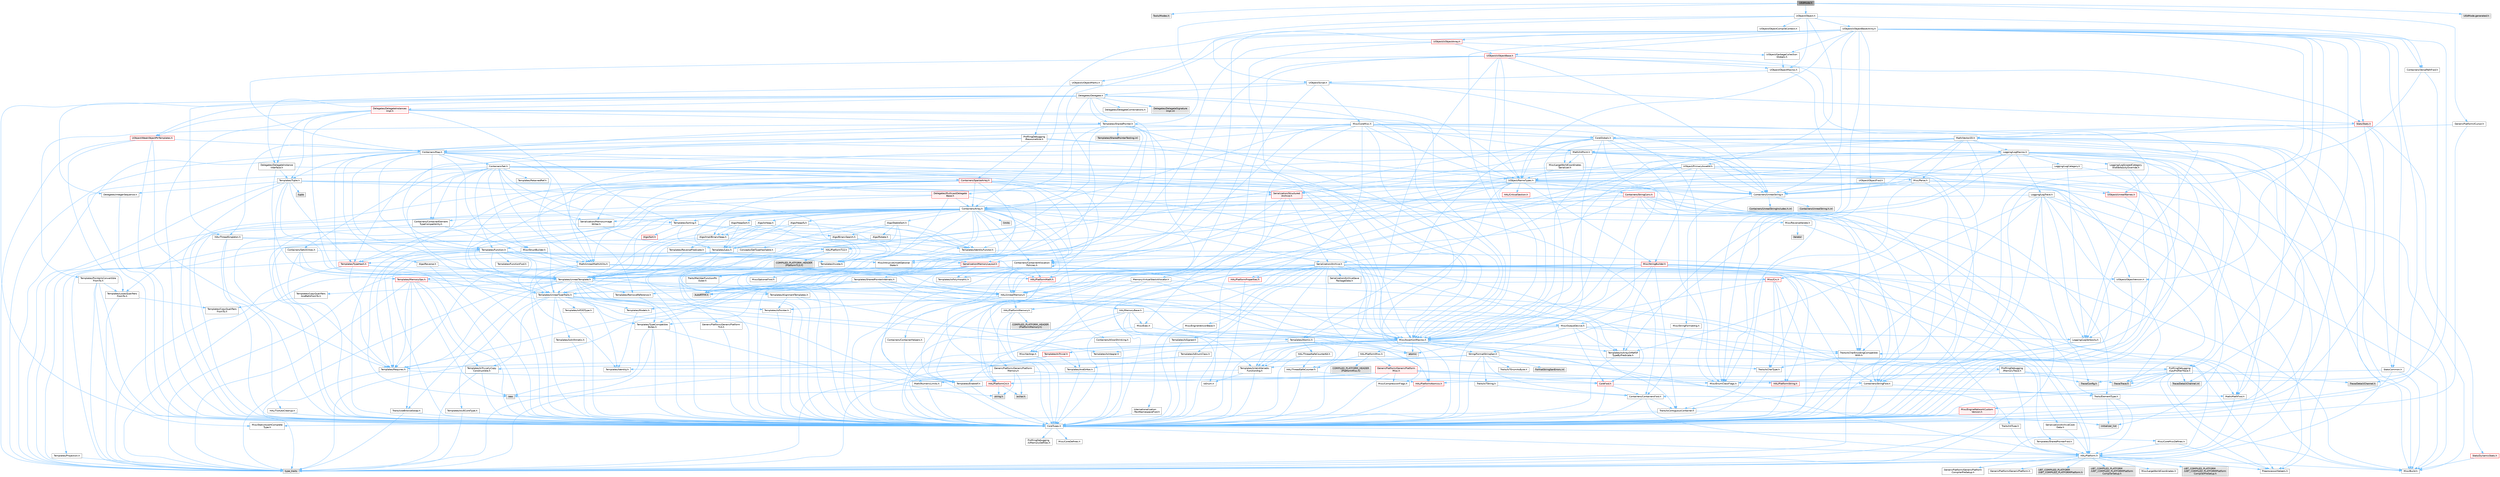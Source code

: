 digraph "UEdMode.h"
{
 // INTERACTIVE_SVG=YES
 // LATEX_PDF_SIZE
  bgcolor="transparent";
  edge [fontname=Helvetica,fontsize=10,labelfontname=Helvetica,labelfontsize=10];
  node [fontname=Helvetica,fontsize=10,shape=box,height=0.2,width=0.4];
  Node1 [id="Node000001",label="UEdMode.h",height=0.2,width=0.4,color="gray40", fillcolor="grey60", style="filled", fontcolor="black",tooltip=" "];
  Node1 -> Node2 [id="edge1_Node000001_Node000002",color="steelblue1",style="solid",tooltip=" "];
  Node2 [id="Node000002",label="Tools/Modes.h",height=0.2,width=0.4,color="grey60", fillcolor="#E0E0E0", style="filled",tooltip=" "];
  Node1 -> Node3 [id="edge2_Node000001_Node000003",color="steelblue1",style="solid",tooltip=" "];
  Node3 [id="Node000003",label="Templates/SharedPointer.h",height=0.2,width=0.4,color="grey40", fillcolor="white", style="filled",URL="$d2/d17/SharedPointer_8h.html",tooltip=" "];
  Node3 -> Node4 [id="edge3_Node000003_Node000004",color="steelblue1",style="solid",tooltip=" "];
  Node4 [id="Node000004",label="CoreTypes.h",height=0.2,width=0.4,color="grey40", fillcolor="white", style="filled",URL="$dc/dec/CoreTypes_8h.html",tooltip=" "];
  Node4 -> Node5 [id="edge4_Node000004_Node000005",color="steelblue1",style="solid",tooltip=" "];
  Node5 [id="Node000005",label="HAL/Platform.h",height=0.2,width=0.4,color="grey40", fillcolor="white", style="filled",URL="$d9/dd0/Platform_8h.html",tooltip=" "];
  Node5 -> Node6 [id="edge5_Node000005_Node000006",color="steelblue1",style="solid",tooltip=" "];
  Node6 [id="Node000006",label="Misc/Build.h",height=0.2,width=0.4,color="grey40", fillcolor="white", style="filled",URL="$d3/dbb/Build_8h.html",tooltip=" "];
  Node5 -> Node7 [id="edge6_Node000005_Node000007",color="steelblue1",style="solid",tooltip=" "];
  Node7 [id="Node000007",label="Misc/LargeWorldCoordinates.h",height=0.2,width=0.4,color="grey40", fillcolor="white", style="filled",URL="$d2/dcb/LargeWorldCoordinates_8h.html",tooltip=" "];
  Node5 -> Node8 [id="edge7_Node000005_Node000008",color="steelblue1",style="solid",tooltip=" "];
  Node8 [id="Node000008",label="type_traits",height=0.2,width=0.4,color="grey60", fillcolor="#E0E0E0", style="filled",tooltip=" "];
  Node5 -> Node9 [id="edge8_Node000005_Node000009",color="steelblue1",style="solid",tooltip=" "];
  Node9 [id="Node000009",label="PreprocessorHelpers.h",height=0.2,width=0.4,color="grey40", fillcolor="white", style="filled",URL="$db/ddb/PreprocessorHelpers_8h.html",tooltip=" "];
  Node5 -> Node10 [id="edge9_Node000005_Node000010",color="steelblue1",style="solid",tooltip=" "];
  Node10 [id="Node000010",label="UBT_COMPILED_PLATFORM\l/UBT_COMPILED_PLATFORMPlatform\lCompilerPreSetup.h",height=0.2,width=0.4,color="grey60", fillcolor="#E0E0E0", style="filled",tooltip=" "];
  Node5 -> Node11 [id="edge10_Node000005_Node000011",color="steelblue1",style="solid",tooltip=" "];
  Node11 [id="Node000011",label="GenericPlatform/GenericPlatform\lCompilerPreSetup.h",height=0.2,width=0.4,color="grey40", fillcolor="white", style="filled",URL="$d9/dc8/GenericPlatformCompilerPreSetup_8h.html",tooltip=" "];
  Node5 -> Node12 [id="edge11_Node000005_Node000012",color="steelblue1",style="solid",tooltip=" "];
  Node12 [id="Node000012",label="GenericPlatform/GenericPlatform.h",height=0.2,width=0.4,color="grey40", fillcolor="white", style="filled",URL="$d6/d84/GenericPlatform_8h.html",tooltip=" "];
  Node5 -> Node13 [id="edge12_Node000005_Node000013",color="steelblue1",style="solid",tooltip=" "];
  Node13 [id="Node000013",label="UBT_COMPILED_PLATFORM\l/UBT_COMPILED_PLATFORMPlatform.h",height=0.2,width=0.4,color="grey60", fillcolor="#E0E0E0", style="filled",tooltip=" "];
  Node5 -> Node14 [id="edge13_Node000005_Node000014",color="steelblue1",style="solid",tooltip=" "];
  Node14 [id="Node000014",label="UBT_COMPILED_PLATFORM\l/UBT_COMPILED_PLATFORMPlatform\lCompilerSetup.h",height=0.2,width=0.4,color="grey60", fillcolor="#E0E0E0", style="filled",tooltip=" "];
  Node4 -> Node15 [id="edge14_Node000004_Node000015",color="steelblue1",style="solid",tooltip=" "];
  Node15 [id="Node000015",label="ProfilingDebugging\l/UMemoryDefines.h",height=0.2,width=0.4,color="grey40", fillcolor="white", style="filled",URL="$d2/da2/UMemoryDefines_8h.html",tooltip=" "];
  Node4 -> Node16 [id="edge15_Node000004_Node000016",color="steelblue1",style="solid",tooltip=" "];
  Node16 [id="Node000016",label="Misc/CoreMiscDefines.h",height=0.2,width=0.4,color="grey40", fillcolor="white", style="filled",URL="$da/d38/CoreMiscDefines_8h.html",tooltip=" "];
  Node16 -> Node5 [id="edge16_Node000016_Node000005",color="steelblue1",style="solid",tooltip=" "];
  Node16 -> Node9 [id="edge17_Node000016_Node000009",color="steelblue1",style="solid",tooltip=" "];
  Node4 -> Node17 [id="edge18_Node000004_Node000017",color="steelblue1",style="solid",tooltip=" "];
  Node17 [id="Node000017",label="Misc/CoreDefines.h",height=0.2,width=0.4,color="grey40", fillcolor="white", style="filled",URL="$d3/dd2/CoreDefines_8h.html",tooltip=" "];
  Node3 -> Node18 [id="edge19_Node000003_Node000018",color="steelblue1",style="solid",tooltip=" "];
  Node18 [id="Node000018",label="Misc/IntrusiveUnsetOptional\lState.h",height=0.2,width=0.4,color="grey40", fillcolor="white", style="filled",URL="$d2/d0a/IntrusiveUnsetOptionalState_8h.html",tooltip=" "];
  Node18 -> Node19 [id="edge20_Node000018_Node000019",color="steelblue1",style="solid",tooltip=" "];
  Node19 [id="Node000019",label="Misc/OptionalFwd.h",height=0.2,width=0.4,color="grey40", fillcolor="white", style="filled",URL="$dc/d50/OptionalFwd_8h.html",tooltip=" "];
  Node3 -> Node20 [id="edge21_Node000003_Node000020",color="steelblue1",style="solid",tooltip=" "];
  Node20 [id="Node000020",label="Templates/PointerIsConvertible\lFromTo.h",height=0.2,width=0.4,color="grey40", fillcolor="white", style="filled",URL="$d6/d65/PointerIsConvertibleFromTo_8h.html",tooltip=" "];
  Node20 -> Node4 [id="edge22_Node000020_Node000004",color="steelblue1",style="solid",tooltip=" "];
  Node20 -> Node21 [id="edge23_Node000020_Node000021",color="steelblue1",style="solid",tooltip=" "];
  Node21 [id="Node000021",label="Misc/StaticAssertComplete\lType.h",height=0.2,width=0.4,color="grey40", fillcolor="white", style="filled",URL="$d5/d4e/StaticAssertCompleteType_8h.html",tooltip=" "];
  Node20 -> Node22 [id="edge24_Node000020_Node000022",color="steelblue1",style="solid",tooltip=" "];
  Node22 [id="Node000022",label="Templates/LosesQualifiers\lFromTo.h",height=0.2,width=0.4,color="grey40", fillcolor="white", style="filled",URL="$d2/db3/LosesQualifiersFromTo_8h.html",tooltip=" "];
  Node22 -> Node23 [id="edge25_Node000022_Node000023",color="steelblue1",style="solid",tooltip=" "];
  Node23 [id="Node000023",label="Templates/CopyQualifiers\lFromTo.h",height=0.2,width=0.4,color="grey40", fillcolor="white", style="filled",URL="$d5/db4/CopyQualifiersFromTo_8h.html",tooltip=" "];
  Node22 -> Node8 [id="edge26_Node000022_Node000008",color="steelblue1",style="solid",tooltip=" "];
  Node20 -> Node8 [id="edge27_Node000020_Node000008",color="steelblue1",style="solid",tooltip=" "];
  Node3 -> Node24 [id="edge28_Node000003_Node000024",color="steelblue1",style="solid",tooltip=" "];
  Node24 [id="Node000024",label="Misc/AssertionMacros.h",height=0.2,width=0.4,color="grey40", fillcolor="white", style="filled",URL="$d0/dfa/AssertionMacros_8h.html",tooltip=" "];
  Node24 -> Node4 [id="edge29_Node000024_Node000004",color="steelblue1",style="solid",tooltip=" "];
  Node24 -> Node5 [id="edge30_Node000024_Node000005",color="steelblue1",style="solid",tooltip=" "];
  Node24 -> Node25 [id="edge31_Node000024_Node000025",color="steelblue1",style="solid",tooltip=" "];
  Node25 [id="Node000025",label="HAL/PlatformMisc.h",height=0.2,width=0.4,color="grey40", fillcolor="white", style="filled",URL="$d0/df5/PlatformMisc_8h.html",tooltip=" "];
  Node25 -> Node4 [id="edge32_Node000025_Node000004",color="steelblue1",style="solid",tooltip=" "];
  Node25 -> Node26 [id="edge33_Node000025_Node000026",color="steelblue1",style="solid",tooltip=" "];
  Node26 [id="Node000026",label="GenericPlatform/GenericPlatform\lMisc.h",height=0.2,width=0.4,color="red", fillcolor="#FFF0F0", style="filled",URL="$db/d9a/GenericPlatformMisc_8h.html",tooltip=" "];
  Node26 -> Node27 [id="edge34_Node000026_Node000027",color="steelblue1",style="solid",tooltip=" "];
  Node27 [id="Node000027",label="Containers/StringFwd.h",height=0.2,width=0.4,color="grey40", fillcolor="white", style="filled",URL="$df/d37/StringFwd_8h.html",tooltip=" "];
  Node27 -> Node4 [id="edge35_Node000027_Node000004",color="steelblue1",style="solid",tooltip=" "];
  Node27 -> Node28 [id="edge36_Node000027_Node000028",color="steelblue1",style="solid",tooltip=" "];
  Node28 [id="Node000028",label="Traits/ElementType.h",height=0.2,width=0.4,color="grey40", fillcolor="white", style="filled",URL="$d5/d4f/ElementType_8h.html",tooltip=" "];
  Node28 -> Node5 [id="edge37_Node000028_Node000005",color="steelblue1",style="solid",tooltip=" "];
  Node28 -> Node29 [id="edge38_Node000028_Node000029",color="steelblue1",style="solid",tooltip=" "];
  Node29 [id="Node000029",label="initializer_list",height=0.2,width=0.4,color="grey60", fillcolor="#E0E0E0", style="filled",tooltip=" "];
  Node28 -> Node8 [id="edge39_Node000028_Node000008",color="steelblue1",style="solid",tooltip=" "];
  Node27 -> Node30 [id="edge40_Node000027_Node000030",color="steelblue1",style="solid",tooltip=" "];
  Node30 [id="Node000030",label="Traits/IsContiguousContainer.h",height=0.2,width=0.4,color="grey40", fillcolor="white", style="filled",URL="$d5/d3c/IsContiguousContainer_8h.html",tooltip=" "];
  Node30 -> Node4 [id="edge41_Node000030_Node000004",color="steelblue1",style="solid",tooltip=" "];
  Node30 -> Node21 [id="edge42_Node000030_Node000021",color="steelblue1",style="solid",tooltip=" "];
  Node30 -> Node29 [id="edge43_Node000030_Node000029",color="steelblue1",style="solid",tooltip=" "];
  Node26 -> Node31 [id="edge44_Node000026_Node000031",color="steelblue1",style="solid",tooltip=" "];
  Node31 [id="Node000031",label="CoreFwd.h",height=0.2,width=0.4,color="red", fillcolor="#FFF0F0", style="filled",URL="$d1/d1e/CoreFwd_8h.html",tooltip=" "];
  Node31 -> Node4 [id="edge45_Node000031_Node000004",color="steelblue1",style="solid",tooltip=" "];
  Node31 -> Node32 [id="edge46_Node000031_Node000032",color="steelblue1",style="solid",tooltip=" "];
  Node32 [id="Node000032",label="Containers/ContainersFwd.h",height=0.2,width=0.4,color="grey40", fillcolor="white", style="filled",URL="$d4/d0a/ContainersFwd_8h.html",tooltip=" "];
  Node32 -> Node5 [id="edge47_Node000032_Node000005",color="steelblue1",style="solid",tooltip=" "];
  Node32 -> Node4 [id="edge48_Node000032_Node000004",color="steelblue1",style="solid",tooltip=" "];
  Node32 -> Node30 [id="edge49_Node000032_Node000030",color="steelblue1",style="solid",tooltip=" "];
  Node31 -> Node33 [id="edge50_Node000031_Node000033",color="steelblue1",style="solid",tooltip=" "];
  Node33 [id="Node000033",label="Math/MathFwd.h",height=0.2,width=0.4,color="grey40", fillcolor="white", style="filled",URL="$d2/d10/MathFwd_8h.html",tooltip=" "];
  Node33 -> Node5 [id="edge51_Node000033_Node000005",color="steelblue1",style="solid",tooltip=" "];
  Node26 -> Node4 [id="edge52_Node000026_Node000004",color="steelblue1",style="solid",tooltip=" "];
  Node26 -> Node36 [id="edge53_Node000026_Node000036",color="steelblue1",style="solid",tooltip=" "];
  Node36 [id="Node000036",label="HAL/PlatformCrt.h",height=0.2,width=0.4,color="red", fillcolor="#FFF0F0", style="filled",URL="$d8/d75/PlatformCrt_8h.html",tooltip=" "];
  Node36 -> Node37 [id="edge54_Node000036_Node000037",color="steelblue1",style="solid",tooltip=" "];
  Node37 [id="Node000037",label="new",height=0.2,width=0.4,color="grey60", fillcolor="#E0E0E0", style="filled",tooltip=" "];
  Node36 -> Node38 [id="edge55_Node000036_Node000038",color="steelblue1",style="solid",tooltip=" "];
  Node38 [id="Node000038",label="wchar.h",height=0.2,width=0.4,color="grey60", fillcolor="#E0E0E0", style="filled",tooltip=" "];
  Node36 -> Node45 [id="edge56_Node000036_Node000045",color="steelblue1",style="solid",tooltip=" "];
  Node45 [id="Node000045",label="string.h",height=0.2,width=0.4,color="grey60", fillcolor="#E0E0E0", style="filled",tooltip=" "];
  Node26 -> Node46 [id="edge57_Node000026_Node000046",color="steelblue1",style="solid",tooltip=" "];
  Node46 [id="Node000046",label="Math/NumericLimits.h",height=0.2,width=0.4,color="grey40", fillcolor="white", style="filled",URL="$df/d1b/NumericLimits_8h.html",tooltip=" "];
  Node46 -> Node4 [id="edge58_Node000046_Node000004",color="steelblue1",style="solid",tooltip=" "];
  Node26 -> Node47 [id="edge59_Node000026_Node000047",color="steelblue1",style="solid",tooltip=" "];
  Node47 [id="Node000047",label="Misc/CompressionFlags.h",height=0.2,width=0.4,color="grey40", fillcolor="white", style="filled",URL="$d9/d76/CompressionFlags_8h.html",tooltip=" "];
  Node26 -> Node48 [id="edge60_Node000026_Node000048",color="steelblue1",style="solid",tooltip=" "];
  Node48 [id="Node000048",label="Misc/EnumClassFlags.h",height=0.2,width=0.4,color="grey40", fillcolor="white", style="filled",URL="$d8/de7/EnumClassFlags_8h.html",tooltip=" "];
  Node25 -> Node51 [id="edge61_Node000025_Node000051",color="steelblue1",style="solid",tooltip=" "];
  Node51 [id="Node000051",label="COMPILED_PLATFORM_HEADER\l(PlatformMisc.h)",height=0.2,width=0.4,color="grey60", fillcolor="#E0E0E0", style="filled",tooltip=" "];
  Node25 -> Node52 [id="edge62_Node000025_Node000052",color="steelblue1",style="solid",tooltip=" "];
  Node52 [id="Node000052",label="ProfilingDebugging\l/CpuProfilerTrace.h",height=0.2,width=0.4,color="grey40", fillcolor="white", style="filled",URL="$da/dcb/CpuProfilerTrace_8h.html",tooltip=" "];
  Node52 -> Node4 [id="edge63_Node000052_Node000004",color="steelblue1",style="solid",tooltip=" "];
  Node52 -> Node32 [id="edge64_Node000052_Node000032",color="steelblue1",style="solid",tooltip=" "];
  Node52 -> Node53 [id="edge65_Node000052_Node000053",color="steelblue1",style="solid",tooltip=" "];
  Node53 [id="Node000053",label="HAL/PlatformAtomics.h",height=0.2,width=0.4,color="red", fillcolor="#FFF0F0", style="filled",URL="$d3/d36/PlatformAtomics_8h.html",tooltip=" "];
  Node53 -> Node4 [id="edge66_Node000053_Node000004",color="steelblue1",style="solid",tooltip=" "];
  Node52 -> Node9 [id="edge67_Node000052_Node000009",color="steelblue1",style="solid",tooltip=" "];
  Node52 -> Node6 [id="edge68_Node000052_Node000006",color="steelblue1",style="solid",tooltip=" "];
  Node52 -> Node56 [id="edge69_Node000052_Node000056",color="steelblue1",style="solid",tooltip=" "];
  Node56 [id="Node000056",label="Trace/Config.h",height=0.2,width=0.4,color="grey60", fillcolor="#E0E0E0", style="filled",tooltip=" "];
  Node52 -> Node57 [id="edge70_Node000052_Node000057",color="steelblue1",style="solid",tooltip=" "];
  Node57 [id="Node000057",label="Trace/Detail/Channel.h",height=0.2,width=0.4,color="grey60", fillcolor="#E0E0E0", style="filled",tooltip=" "];
  Node52 -> Node58 [id="edge71_Node000052_Node000058",color="steelblue1",style="solid",tooltip=" "];
  Node58 [id="Node000058",label="Trace/Detail/Channel.inl",height=0.2,width=0.4,color="grey60", fillcolor="#E0E0E0", style="filled",tooltip=" "];
  Node52 -> Node59 [id="edge72_Node000052_Node000059",color="steelblue1",style="solid",tooltip=" "];
  Node59 [id="Node000059",label="Trace/Trace.h",height=0.2,width=0.4,color="grey60", fillcolor="#E0E0E0", style="filled",tooltip=" "];
  Node24 -> Node9 [id="edge73_Node000024_Node000009",color="steelblue1",style="solid",tooltip=" "];
  Node24 -> Node60 [id="edge74_Node000024_Node000060",color="steelblue1",style="solid",tooltip=" "];
  Node60 [id="Node000060",label="Templates/EnableIf.h",height=0.2,width=0.4,color="grey40", fillcolor="white", style="filled",URL="$d7/d60/EnableIf_8h.html",tooltip=" "];
  Node60 -> Node4 [id="edge75_Node000060_Node000004",color="steelblue1",style="solid",tooltip=" "];
  Node24 -> Node61 [id="edge76_Node000024_Node000061",color="steelblue1",style="solid",tooltip=" "];
  Node61 [id="Node000061",label="Templates/IsArrayOrRefOf\lTypeByPredicate.h",height=0.2,width=0.4,color="grey40", fillcolor="white", style="filled",URL="$d6/da1/IsArrayOrRefOfTypeByPredicate_8h.html",tooltip=" "];
  Node61 -> Node4 [id="edge77_Node000061_Node000004",color="steelblue1",style="solid",tooltip=" "];
  Node24 -> Node62 [id="edge78_Node000024_Node000062",color="steelblue1",style="solid",tooltip=" "];
  Node62 [id="Node000062",label="Templates/IsValidVariadic\lFunctionArg.h",height=0.2,width=0.4,color="grey40", fillcolor="white", style="filled",URL="$d0/dc8/IsValidVariadicFunctionArg_8h.html",tooltip=" "];
  Node62 -> Node4 [id="edge79_Node000062_Node000004",color="steelblue1",style="solid",tooltip=" "];
  Node62 -> Node63 [id="edge80_Node000062_Node000063",color="steelblue1",style="solid",tooltip=" "];
  Node63 [id="Node000063",label="IsEnum.h",height=0.2,width=0.4,color="grey40", fillcolor="white", style="filled",URL="$d4/de5/IsEnum_8h.html",tooltip=" "];
  Node62 -> Node8 [id="edge81_Node000062_Node000008",color="steelblue1",style="solid",tooltip=" "];
  Node24 -> Node64 [id="edge82_Node000024_Node000064",color="steelblue1",style="solid",tooltip=" "];
  Node64 [id="Node000064",label="Traits/IsCharEncodingCompatible\lWith.h",height=0.2,width=0.4,color="grey40", fillcolor="white", style="filled",URL="$df/dd1/IsCharEncodingCompatibleWith_8h.html",tooltip=" "];
  Node64 -> Node8 [id="edge83_Node000064_Node000008",color="steelblue1",style="solid",tooltip=" "];
  Node64 -> Node65 [id="edge84_Node000064_Node000065",color="steelblue1",style="solid",tooltip=" "];
  Node65 [id="Node000065",label="Traits/IsCharType.h",height=0.2,width=0.4,color="grey40", fillcolor="white", style="filled",URL="$db/d51/IsCharType_8h.html",tooltip=" "];
  Node65 -> Node4 [id="edge85_Node000065_Node000004",color="steelblue1",style="solid",tooltip=" "];
  Node24 -> Node66 [id="edge86_Node000024_Node000066",color="steelblue1",style="solid",tooltip=" "];
  Node66 [id="Node000066",label="Misc/VarArgs.h",height=0.2,width=0.4,color="grey40", fillcolor="white", style="filled",URL="$d5/d6f/VarArgs_8h.html",tooltip=" "];
  Node66 -> Node4 [id="edge87_Node000066_Node000004",color="steelblue1",style="solid",tooltip=" "];
  Node24 -> Node67 [id="edge88_Node000024_Node000067",color="steelblue1",style="solid",tooltip=" "];
  Node67 [id="Node000067",label="String/FormatStringSan.h",height=0.2,width=0.4,color="grey40", fillcolor="white", style="filled",URL="$d3/d8b/FormatStringSan_8h.html",tooltip=" "];
  Node67 -> Node8 [id="edge89_Node000067_Node000008",color="steelblue1",style="solid",tooltip=" "];
  Node67 -> Node4 [id="edge90_Node000067_Node000004",color="steelblue1",style="solid",tooltip=" "];
  Node67 -> Node68 [id="edge91_Node000067_Node000068",color="steelblue1",style="solid",tooltip=" "];
  Node68 [id="Node000068",label="Templates/Requires.h",height=0.2,width=0.4,color="grey40", fillcolor="white", style="filled",URL="$dc/d96/Requires_8h.html",tooltip=" "];
  Node68 -> Node60 [id="edge92_Node000068_Node000060",color="steelblue1",style="solid",tooltip=" "];
  Node68 -> Node8 [id="edge93_Node000068_Node000008",color="steelblue1",style="solid",tooltip=" "];
  Node67 -> Node69 [id="edge94_Node000067_Node000069",color="steelblue1",style="solid",tooltip=" "];
  Node69 [id="Node000069",label="Templates/Identity.h",height=0.2,width=0.4,color="grey40", fillcolor="white", style="filled",URL="$d0/dd5/Identity_8h.html",tooltip=" "];
  Node67 -> Node62 [id="edge95_Node000067_Node000062",color="steelblue1",style="solid",tooltip=" "];
  Node67 -> Node65 [id="edge96_Node000067_Node000065",color="steelblue1",style="solid",tooltip=" "];
  Node67 -> Node70 [id="edge97_Node000067_Node000070",color="steelblue1",style="solid",tooltip=" "];
  Node70 [id="Node000070",label="Traits/IsTEnumAsByte.h",height=0.2,width=0.4,color="grey40", fillcolor="white", style="filled",URL="$d1/de6/IsTEnumAsByte_8h.html",tooltip=" "];
  Node67 -> Node71 [id="edge98_Node000067_Node000071",color="steelblue1",style="solid",tooltip=" "];
  Node71 [id="Node000071",label="Traits/IsTString.h",height=0.2,width=0.4,color="grey40", fillcolor="white", style="filled",URL="$d0/df8/IsTString_8h.html",tooltip=" "];
  Node71 -> Node32 [id="edge99_Node000071_Node000032",color="steelblue1",style="solid",tooltip=" "];
  Node67 -> Node32 [id="edge100_Node000067_Node000032",color="steelblue1",style="solid",tooltip=" "];
  Node67 -> Node72 [id="edge101_Node000067_Node000072",color="steelblue1",style="solid",tooltip=" "];
  Node72 [id="Node000072",label="FormatStringSanErrors.inl",height=0.2,width=0.4,color="grey60", fillcolor="#E0E0E0", style="filled",tooltip=" "];
  Node24 -> Node73 [id="edge102_Node000024_Node000073",color="steelblue1",style="solid",tooltip=" "];
  Node73 [id="Node000073",label="atomic",height=0.2,width=0.4,color="grey60", fillcolor="#E0E0E0", style="filled",tooltip=" "];
  Node3 -> Node74 [id="edge103_Node000003_Node000074",color="steelblue1",style="solid",tooltip=" "];
  Node74 [id="Node000074",label="HAL/UnrealMemory.h",height=0.2,width=0.4,color="grey40", fillcolor="white", style="filled",URL="$d9/d96/UnrealMemory_8h.html",tooltip=" "];
  Node74 -> Node4 [id="edge104_Node000074_Node000004",color="steelblue1",style="solid",tooltip=" "];
  Node74 -> Node75 [id="edge105_Node000074_Node000075",color="steelblue1",style="solid",tooltip=" "];
  Node75 [id="Node000075",label="GenericPlatform/GenericPlatform\lMemory.h",height=0.2,width=0.4,color="grey40", fillcolor="white", style="filled",URL="$dd/d22/GenericPlatformMemory_8h.html",tooltip=" "];
  Node75 -> Node31 [id="edge106_Node000075_Node000031",color="steelblue1",style="solid",tooltip=" "];
  Node75 -> Node4 [id="edge107_Node000075_Node000004",color="steelblue1",style="solid",tooltip=" "];
  Node75 -> Node76 [id="edge108_Node000075_Node000076",color="steelblue1",style="solid",tooltip=" "];
  Node76 [id="Node000076",label="HAL/PlatformString.h",height=0.2,width=0.4,color="red", fillcolor="#FFF0F0", style="filled",URL="$db/db5/PlatformString_8h.html",tooltip=" "];
  Node76 -> Node4 [id="edge109_Node000076_Node000004",color="steelblue1",style="solid",tooltip=" "];
  Node75 -> Node45 [id="edge110_Node000075_Node000045",color="steelblue1",style="solid",tooltip=" "];
  Node75 -> Node38 [id="edge111_Node000075_Node000038",color="steelblue1",style="solid",tooltip=" "];
  Node74 -> Node78 [id="edge112_Node000074_Node000078",color="steelblue1",style="solid",tooltip=" "];
  Node78 [id="Node000078",label="HAL/MemoryBase.h",height=0.2,width=0.4,color="grey40", fillcolor="white", style="filled",URL="$d6/d9f/MemoryBase_8h.html",tooltip=" "];
  Node78 -> Node4 [id="edge113_Node000078_Node000004",color="steelblue1",style="solid",tooltip=" "];
  Node78 -> Node53 [id="edge114_Node000078_Node000053",color="steelblue1",style="solid",tooltip=" "];
  Node78 -> Node36 [id="edge115_Node000078_Node000036",color="steelblue1",style="solid",tooltip=" "];
  Node78 -> Node79 [id="edge116_Node000078_Node000079",color="steelblue1",style="solid",tooltip=" "];
  Node79 [id="Node000079",label="Misc/Exec.h",height=0.2,width=0.4,color="grey40", fillcolor="white", style="filled",URL="$de/ddb/Exec_8h.html",tooltip=" "];
  Node79 -> Node4 [id="edge117_Node000079_Node000004",color="steelblue1",style="solid",tooltip=" "];
  Node79 -> Node24 [id="edge118_Node000079_Node000024",color="steelblue1",style="solid",tooltip=" "];
  Node78 -> Node80 [id="edge119_Node000078_Node000080",color="steelblue1",style="solid",tooltip=" "];
  Node80 [id="Node000080",label="Misc/OutputDevice.h",height=0.2,width=0.4,color="grey40", fillcolor="white", style="filled",URL="$d7/d32/OutputDevice_8h.html",tooltip=" "];
  Node80 -> Node31 [id="edge120_Node000080_Node000031",color="steelblue1",style="solid",tooltip=" "];
  Node80 -> Node4 [id="edge121_Node000080_Node000004",color="steelblue1",style="solid",tooltip=" "];
  Node80 -> Node81 [id="edge122_Node000080_Node000081",color="steelblue1",style="solid",tooltip=" "];
  Node81 [id="Node000081",label="Logging/LogVerbosity.h",height=0.2,width=0.4,color="grey40", fillcolor="white", style="filled",URL="$d2/d8f/LogVerbosity_8h.html",tooltip=" "];
  Node81 -> Node4 [id="edge123_Node000081_Node000004",color="steelblue1",style="solid",tooltip=" "];
  Node80 -> Node66 [id="edge124_Node000080_Node000066",color="steelblue1",style="solid",tooltip=" "];
  Node80 -> Node61 [id="edge125_Node000080_Node000061",color="steelblue1",style="solid",tooltip=" "];
  Node80 -> Node62 [id="edge126_Node000080_Node000062",color="steelblue1",style="solid",tooltip=" "];
  Node80 -> Node64 [id="edge127_Node000080_Node000064",color="steelblue1",style="solid",tooltip=" "];
  Node78 -> Node82 [id="edge128_Node000078_Node000082",color="steelblue1",style="solid",tooltip=" "];
  Node82 [id="Node000082",label="Templates/Atomic.h",height=0.2,width=0.4,color="grey40", fillcolor="white", style="filled",URL="$d3/d91/Atomic_8h.html",tooltip=" "];
  Node82 -> Node83 [id="edge129_Node000082_Node000083",color="steelblue1",style="solid",tooltip=" "];
  Node83 [id="Node000083",label="HAL/ThreadSafeCounter.h",height=0.2,width=0.4,color="grey40", fillcolor="white", style="filled",URL="$dc/dc9/ThreadSafeCounter_8h.html",tooltip=" "];
  Node83 -> Node4 [id="edge130_Node000083_Node000004",color="steelblue1",style="solid",tooltip=" "];
  Node83 -> Node53 [id="edge131_Node000083_Node000053",color="steelblue1",style="solid",tooltip=" "];
  Node82 -> Node84 [id="edge132_Node000082_Node000084",color="steelblue1",style="solid",tooltip=" "];
  Node84 [id="Node000084",label="HAL/ThreadSafeCounter64.h",height=0.2,width=0.4,color="grey40", fillcolor="white", style="filled",URL="$d0/d12/ThreadSafeCounter64_8h.html",tooltip=" "];
  Node84 -> Node4 [id="edge133_Node000084_Node000004",color="steelblue1",style="solid",tooltip=" "];
  Node84 -> Node83 [id="edge134_Node000084_Node000083",color="steelblue1",style="solid",tooltip=" "];
  Node82 -> Node85 [id="edge135_Node000082_Node000085",color="steelblue1",style="solid",tooltip=" "];
  Node85 [id="Node000085",label="Templates/IsIntegral.h",height=0.2,width=0.4,color="grey40", fillcolor="white", style="filled",URL="$da/d64/IsIntegral_8h.html",tooltip=" "];
  Node85 -> Node4 [id="edge136_Node000085_Node000004",color="steelblue1",style="solid",tooltip=" "];
  Node82 -> Node86 [id="edge137_Node000082_Node000086",color="steelblue1",style="solid",tooltip=" "];
  Node86 [id="Node000086",label="Templates/IsTrivial.h",height=0.2,width=0.4,color="red", fillcolor="#FFF0F0", style="filled",URL="$da/d4c/IsTrivial_8h.html",tooltip=" "];
  Node86 -> Node87 [id="edge138_Node000086_Node000087",color="steelblue1",style="solid",tooltip=" "];
  Node87 [id="Node000087",label="Templates/AndOrNot.h",height=0.2,width=0.4,color="grey40", fillcolor="white", style="filled",URL="$db/d0a/AndOrNot_8h.html",tooltip=" "];
  Node87 -> Node4 [id="edge139_Node000087_Node000004",color="steelblue1",style="solid",tooltip=" "];
  Node86 -> Node88 [id="edge140_Node000086_Node000088",color="steelblue1",style="solid",tooltip=" "];
  Node88 [id="Node000088",label="Templates/IsTriviallyCopy\lConstructible.h",height=0.2,width=0.4,color="grey40", fillcolor="white", style="filled",URL="$d3/d78/IsTriviallyCopyConstructible_8h.html",tooltip=" "];
  Node88 -> Node4 [id="edge141_Node000088_Node000004",color="steelblue1",style="solid",tooltip=" "];
  Node88 -> Node8 [id="edge142_Node000088_Node000008",color="steelblue1",style="solid",tooltip=" "];
  Node86 -> Node8 [id="edge143_Node000086_Node000008",color="steelblue1",style="solid",tooltip=" "];
  Node82 -> Node90 [id="edge144_Node000082_Node000090",color="steelblue1",style="solid",tooltip=" "];
  Node90 [id="Node000090",label="Traits/IntType.h",height=0.2,width=0.4,color="grey40", fillcolor="white", style="filled",URL="$d7/deb/IntType_8h.html",tooltip=" "];
  Node90 -> Node5 [id="edge145_Node000090_Node000005",color="steelblue1",style="solid",tooltip=" "];
  Node82 -> Node73 [id="edge146_Node000082_Node000073",color="steelblue1",style="solid",tooltip=" "];
  Node74 -> Node91 [id="edge147_Node000074_Node000091",color="steelblue1",style="solid",tooltip=" "];
  Node91 [id="Node000091",label="HAL/PlatformMemory.h",height=0.2,width=0.4,color="grey40", fillcolor="white", style="filled",URL="$de/d68/PlatformMemory_8h.html",tooltip=" "];
  Node91 -> Node4 [id="edge148_Node000091_Node000004",color="steelblue1",style="solid",tooltip=" "];
  Node91 -> Node75 [id="edge149_Node000091_Node000075",color="steelblue1",style="solid",tooltip=" "];
  Node91 -> Node92 [id="edge150_Node000091_Node000092",color="steelblue1",style="solid",tooltip=" "];
  Node92 [id="Node000092",label="COMPILED_PLATFORM_HEADER\l(PlatformMemory.h)",height=0.2,width=0.4,color="grey60", fillcolor="#E0E0E0", style="filled",tooltip=" "];
  Node74 -> Node93 [id="edge151_Node000074_Node000093",color="steelblue1",style="solid",tooltip=" "];
  Node93 [id="Node000093",label="ProfilingDebugging\l/MemoryTrace.h",height=0.2,width=0.4,color="grey40", fillcolor="white", style="filled",URL="$da/dd7/MemoryTrace_8h.html",tooltip=" "];
  Node93 -> Node5 [id="edge152_Node000093_Node000005",color="steelblue1",style="solid",tooltip=" "];
  Node93 -> Node48 [id="edge153_Node000093_Node000048",color="steelblue1",style="solid",tooltip=" "];
  Node93 -> Node56 [id="edge154_Node000093_Node000056",color="steelblue1",style="solid",tooltip=" "];
  Node93 -> Node59 [id="edge155_Node000093_Node000059",color="steelblue1",style="solid",tooltip=" "];
  Node74 -> Node94 [id="edge156_Node000074_Node000094",color="steelblue1",style="solid",tooltip=" "];
  Node94 [id="Node000094",label="Templates/IsPointer.h",height=0.2,width=0.4,color="grey40", fillcolor="white", style="filled",URL="$d7/d05/IsPointer_8h.html",tooltip=" "];
  Node94 -> Node4 [id="edge157_Node000094_Node000004",color="steelblue1",style="solid",tooltip=" "];
  Node3 -> Node95 [id="edge158_Node000003_Node000095",color="steelblue1",style="solid",tooltip=" "];
  Node95 [id="Node000095",label="Containers/Array.h",height=0.2,width=0.4,color="grey40", fillcolor="white", style="filled",URL="$df/dd0/Array_8h.html",tooltip=" "];
  Node95 -> Node4 [id="edge159_Node000095_Node000004",color="steelblue1",style="solid",tooltip=" "];
  Node95 -> Node24 [id="edge160_Node000095_Node000024",color="steelblue1",style="solid",tooltip=" "];
  Node95 -> Node18 [id="edge161_Node000095_Node000018",color="steelblue1",style="solid",tooltip=" "];
  Node95 -> Node96 [id="edge162_Node000095_Node000096",color="steelblue1",style="solid",tooltip=" "];
  Node96 [id="Node000096",label="Misc/ReverseIterate.h",height=0.2,width=0.4,color="grey40", fillcolor="white", style="filled",URL="$db/de3/ReverseIterate_8h.html",tooltip=" "];
  Node96 -> Node5 [id="edge163_Node000096_Node000005",color="steelblue1",style="solid",tooltip=" "];
  Node96 -> Node97 [id="edge164_Node000096_Node000097",color="steelblue1",style="solid",tooltip=" "];
  Node97 [id="Node000097",label="iterator",height=0.2,width=0.4,color="grey60", fillcolor="#E0E0E0", style="filled",tooltip=" "];
  Node95 -> Node74 [id="edge165_Node000095_Node000074",color="steelblue1",style="solid",tooltip=" "];
  Node95 -> Node98 [id="edge166_Node000095_Node000098",color="steelblue1",style="solid",tooltip=" "];
  Node98 [id="Node000098",label="Templates/UnrealTypeTraits.h",height=0.2,width=0.4,color="grey40", fillcolor="white", style="filled",URL="$d2/d2d/UnrealTypeTraits_8h.html",tooltip=" "];
  Node98 -> Node4 [id="edge167_Node000098_Node000004",color="steelblue1",style="solid",tooltip=" "];
  Node98 -> Node94 [id="edge168_Node000098_Node000094",color="steelblue1",style="solid",tooltip=" "];
  Node98 -> Node24 [id="edge169_Node000098_Node000024",color="steelblue1",style="solid",tooltip=" "];
  Node98 -> Node87 [id="edge170_Node000098_Node000087",color="steelblue1",style="solid",tooltip=" "];
  Node98 -> Node60 [id="edge171_Node000098_Node000060",color="steelblue1",style="solid",tooltip=" "];
  Node98 -> Node99 [id="edge172_Node000098_Node000099",color="steelblue1",style="solid",tooltip=" "];
  Node99 [id="Node000099",label="Templates/IsArithmetic.h",height=0.2,width=0.4,color="grey40", fillcolor="white", style="filled",URL="$d2/d5d/IsArithmetic_8h.html",tooltip=" "];
  Node99 -> Node4 [id="edge173_Node000099_Node000004",color="steelblue1",style="solid",tooltip=" "];
  Node98 -> Node63 [id="edge174_Node000098_Node000063",color="steelblue1",style="solid",tooltip=" "];
  Node98 -> Node100 [id="edge175_Node000098_Node000100",color="steelblue1",style="solid",tooltip=" "];
  Node100 [id="Node000100",label="Templates/Models.h",height=0.2,width=0.4,color="grey40", fillcolor="white", style="filled",URL="$d3/d0c/Models_8h.html",tooltip=" "];
  Node100 -> Node69 [id="edge176_Node000100_Node000069",color="steelblue1",style="solid",tooltip=" "];
  Node98 -> Node101 [id="edge177_Node000098_Node000101",color="steelblue1",style="solid",tooltip=" "];
  Node101 [id="Node000101",label="Templates/IsPODType.h",height=0.2,width=0.4,color="grey40", fillcolor="white", style="filled",URL="$d7/db1/IsPODType_8h.html",tooltip=" "];
  Node101 -> Node4 [id="edge178_Node000101_Node000004",color="steelblue1",style="solid",tooltip=" "];
  Node98 -> Node102 [id="edge179_Node000098_Node000102",color="steelblue1",style="solid",tooltip=" "];
  Node102 [id="Node000102",label="Templates/IsUECoreType.h",height=0.2,width=0.4,color="grey40", fillcolor="white", style="filled",URL="$d1/db8/IsUECoreType_8h.html",tooltip=" "];
  Node102 -> Node4 [id="edge180_Node000102_Node000004",color="steelblue1",style="solid",tooltip=" "];
  Node102 -> Node8 [id="edge181_Node000102_Node000008",color="steelblue1",style="solid",tooltip=" "];
  Node98 -> Node88 [id="edge182_Node000098_Node000088",color="steelblue1",style="solid",tooltip=" "];
  Node95 -> Node103 [id="edge183_Node000095_Node000103",color="steelblue1",style="solid",tooltip=" "];
  Node103 [id="Node000103",label="Templates/UnrealTemplate.h",height=0.2,width=0.4,color="grey40", fillcolor="white", style="filled",URL="$d4/d24/UnrealTemplate_8h.html",tooltip=" "];
  Node103 -> Node4 [id="edge184_Node000103_Node000004",color="steelblue1",style="solid",tooltip=" "];
  Node103 -> Node94 [id="edge185_Node000103_Node000094",color="steelblue1",style="solid",tooltip=" "];
  Node103 -> Node74 [id="edge186_Node000103_Node000074",color="steelblue1",style="solid",tooltip=" "];
  Node103 -> Node104 [id="edge187_Node000103_Node000104",color="steelblue1",style="solid",tooltip=" "];
  Node104 [id="Node000104",label="Templates/CopyQualifiers\lAndRefsFromTo.h",height=0.2,width=0.4,color="grey40", fillcolor="white", style="filled",URL="$d3/db3/CopyQualifiersAndRefsFromTo_8h.html",tooltip=" "];
  Node104 -> Node23 [id="edge188_Node000104_Node000023",color="steelblue1",style="solid",tooltip=" "];
  Node103 -> Node98 [id="edge189_Node000103_Node000098",color="steelblue1",style="solid",tooltip=" "];
  Node103 -> Node105 [id="edge190_Node000103_Node000105",color="steelblue1",style="solid",tooltip=" "];
  Node105 [id="Node000105",label="Templates/RemoveReference.h",height=0.2,width=0.4,color="grey40", fillcolor="white", style="filled",URL="$da/dbe/RemoveReference_8h.html",tooltip=" "];
  Node105 -> Node4 [id="edge191_Node000105_Node000004",color="steelblue1",style="solid",tooltip=" "];
  Node103 -> Node68 [id="edge192_Node000103_Node000068",color="steelblue1",style="solid",tooltip=" "];
  Node103 -> Node106 [id="edge193_Node000103_Node000106",color="steelblue1",style="solid",tooltip=" "];
  Node106 [id="Node000106",label="Templates/TypeCompatible\lBytes.h",height=0.2,width=0.4,color="grey40", fillcolor="white", style="filled",URL="$df/d0a/TypeCompatibleBytes_8h.html",tooltip=" "];
  Node106 -> Node4 [id="edge194_Node000106_Node000004",color="steelblue1",style="solid",tooltip=" "];
  Node106 -> Node45 [id="edge195_Node000106_Node000045",color="steelblue1",style="solid",tooltip=" "];
  Node106 -> Node37 [id="edge196_Node000106_Node000037",color="steelblue1",style="solid",tooltip=" "];
  Node106 -> Node8 [id="edge197_Node000106_Node000008",color="steelblue1",style="solid",tooltip=" "];
  Node103 -> Node69 [id="edge198_Node000103_Node000069",color="steelblue1",style="solid",tooltip=" "];
  Node103 -> Node30 [id="edge199_Node000103_Node000030",color="steelblue1",style="solid",tooltip=" "];
  Node103 -> Node107 [id="edge200_Node000103_Node000107",color="steelblue1",style="solid",tooltip=" "];
  Node107 [id="Node000107",label="Traits/UseBitwiseSwap.h",height=0.2,width=0.4,color="grey40", fillcolor="white", style="filled",URL="$db/df3/UseBitwiseSwap_8h.html",tooltip=" "];
  Node107 -> Node4 [id="edge201_Node000107_Node000004",color="steelblue1",style="solid",tooltip=" "];
  Node107 -> Node8 [id="edge202_Node000107_Node000008",color="steelblue1",style="solid",tooltip=" "];
  Node103 -> Node8 [id="edge203_Node000103_Node000008",color="steelblue1",style="solid",tooltip=" "];
  Node95 -> Node108 [id="edge204_Node000095_Node000108",color="steelblue1",style="solid",tooltip=" "];
  Node108 [id="Node000108",label="Containers/AllowShrinking.h",height=0.2,width=0.4,color="grey40", fillcolor="white", style="filled",URL="$d7/d1a/AllowShrinking_8h.html",tooltip=" "];
  Node108 -> Node4 [id="edge205_Node000108_Node000004",color="steelblue1",style="solid",tooltip=" "];
  Node95 -> Node109 [id="edge206_Node000095_Node000109",color="steelblue1",style="solid",tooltip=" "];
  Node109 [id="Node000109",label="Containers/ContainerAllocation\lPolicies.h",height=0.2,width=0.4,color="grey40", fillcolor="white", style="filled",URL="$d7/dff/ContainerAllocationPolicies_8h.html",tooltip=" "];
  Node109 -> Node4 [id="edge207_Node000109_Node000004",color="steelblue1",style="solid",tooltip=" "];
  Node109 -> Node110 [id="edge208_Node000109_Node000110",color="steelblue1",style="solid",tooltip=" "];
  Node110 [id="Node000110",label="Containers/ContainerHelpers.h",height=0.2,width=0.4,color="grey40", fillcolor="white", style="filled",URL="$d7/d33/ContainerHelpers_8h.html",tooltip=" "];
  Node110 -> Node4 [id="edge209_Node000110_Node000004",color="steelblue1",style="solid",tooltip=" "];
  Node109 -> Node109 [id="edge210_Node000109_Node000109",color="steelblue1",style="solid",tooltip=" "];
  Node109 -> Node111 [id="edge211_Node000109_Node000111",color="steelblue1",style="solid",tooltip=" "];
  Node111 [id="Node000111",label="HAL/PlatformMath.h",height=0.2,width=0.4,color="red", fillcolor="#FFF0F0", style="filled",URL="$dc/d53/PlatformMath_8h.html",tooltip=" "];
  Node111 -> Node4 [id="edge212_Node000111_Node000004",color="steelblue1",style="solid",tooltip=" "];
  Node109 -> Node74 [id="edge213_Node000109_Node000074",color="steelblue1",style="solid",tooltip=" "];
  Node109 -> Node46 [id="edge214_Node000109_Node000046",color="steelblue1",style="solid",tooltip=" "];
  Node109 -> Node24 [id="edge215_Node000109_Node000024",color="steelblue1",style="solid",tooltip=" "];
  Node109 -> Node119 [id="edge216_Node000109_Node000119",color="steelblue1",style="solid",tooltip=" "];
  Node119 [id="Node000119",label="Templates/IsPolymorphic.h",height=0.2,width=0.4,color="grey40", fillcolor="white", style="filled",URL="$dc/d20/IsPolymorphic_8h.html",tooltip=" "];
  Node109 -> Node120 [id="edge217_Node000109_Node000120",color="steelblue1",style="solid",tooltip=" "];
  Node120 [id="Node000120",label="Templates/MemoryOps.h",height=0.2,width=0.4,color="red", fillcolor="#FFF0F0", style="filled",URL="$db/dea/MemoryOps_8h.html",tooltip=" "];
  Node120 -> Node4 [id="edge218_Node000120_Node000004",color="steelblue1",style="solid",tooltip=" "];
  Node120 -> Node74 [id="edge219_Node000120_Node000074",color="steelblue1",style="solid",tooltip=" "];
  Node120 -> Node88 [id="edge220_Node000120_Node000088",color="steelblue1",style="solid",tooltip=" "];
  Node120 -> Node68 [id="edge221_Node000120_Node000068",color="steelblue1",style="solid",tooltip=" "];
  Node120 -> Node98 [id="edge222_Node000120_Node000098",color="steelblue1",style="solid",tooltip=" "];
  Node120 -> Node107 [id="edge223_Node000120_Node000107",color="steelblue1",style="solid",tooltip=" "];
  Node120 -> Node37 [id="edge224_Node000120_Node000037",color="steelblue1",style="solid",tooltip=" "];
  Node120 -> Node8 [id="edge225_Node000120_Node000008",color="steelblue1",style="solid",tooltip=" "];
  Node109 -> Node106 [id="edge226_Node000109_Node000106",color="steelblue1",style="solid",tooltip=" "];
  Node109 -> Node8 [id="edge227_Node000109_Node000008",color="steelblue1",style="solid",tooltip=" "];
  Node95 -> Node121 [id="edge228_Node000095_Node000121",color="steelblue1",style="solid",tooltip=" "];
  Node121 [id="Node000121",label="Containers/ContainerElement\lTypeCompatibility.h",height=0.2,width=0.4,color="grey40", fillcolor="white", style="filled",URL="$df/ddf/ContainerElementTypeCompatibility_8h.html",tooltip=" "];
  Node121 -> Node4 [id="edge229_Node000121_Node000004",color="steelblue1",style="solid",tooltip=" "];
  Node121 -> Node98 [id="edge230_Node000121_Node000098",color="steelblue1",style="solid",tooltip=" "];
  Node95 -> Node122 [id="edge231_Node000095_Node000122",color="steelblue1",style="solid",tooltip=" "];
  Node122 [id="Node000122",label="Serialization/Archive.h",height=0.2,width=0.4,color="grey40", fillcolor="white", style="filled",URL="$d7/d3b/Archive_8h.html",tooltip=" "];
  Node122 -> Node31 [id="edge232_Node000122_Node000031",color="steelblue1",style="solid",tooltip=" "];
  Node122 -> Node4 [id="edge233_Node000122_Node000004",color="steelblue1",style="solid",tooltip=" "];
  Node122 -> Node123 [id="edge234_Node000122_Node000123",color="steelblue1",style="solid",tooltip=" "];
  Node123 [id="Node000123",label="HAL/PlatformProperties.h",height=0.2,width=0.4,color="red", fillcolor="#FFF0F0", style="filled",URL="$d9/db0/PlatformProperties_8h.html",tooltip=" "];
  Node123 -> Node4 [id="edge235_Node000123_Node000004",color="steelblue1",style="solid",tooltip=" "];
  Node122 -> Node126 [id="edge236_Node000122_Node000126",color="steelblue1",style="solid",tooltip=" "];
  Node126 [id="Node000126",label="Internationalization\l/TextNamespaceFwd.h",height=0.2,width=0.4,color="grey40", fillcolor="white", style="filled",URL="$d8/d97/TextNamespaceFwd_8h.html",tooltip=" "];
  Node126 -> Node4 [id="edge237_Node000126_Node000004",color="steelblue1",style="solid",tooltip=" "];
  Node122 -> Node33 [id="edge238_Node000122_Node000033",color="steelblue1",style="solid",tooltip=" "];
  Node122 -> Node24 [id="edge239_Node000122_Node000024",color="steelblue1",style="solid",tooltip=" "];
  Node122 -> Node6 [id="edge240_Node000122_Node000006",color="steelblue1",style="solid",tooltip=" "];
  Node122 -> Node47 [id="edge241_Node000122_Node000047",color="steelblue1",style="solid",tooltip=" "];
  Node122 -> Node127 [id="edge242_Node000122_Node000127",color="steelblue1",style="solid",tooltip=" "];
  Node127 [id="Node000127",label="Misc/EngineVersionBase.h",height=0.2,width=0.4,color="grey40", fillcolor="white", style="filled",URL="$d5/d2b/EngineVersionBase_8h.html",tooltip=" "];
  Node127 -> Node4 [id="edge243_Node000127_Node000004",color="steelblue1",style="solid",tooltip=" "];
  Node122 -> Node66 [id="edge244_Node000122_Node000066",color="steelblue1",style="solid",tooltip=" "];
  Node122 -> Node128 [id="edge245_Node000122_Node000128",color="steelblue1",style="solid",tooltip=" "];
  Node128 [id="Node000128",label="Serialization/ArchiveCook\lData.h",height=0.2,width=0.4,color="grey40", fillcolor="white", style="filled",URL="$dc/db6/ArchiveCookData_8h.html",tooltip=" "];
  Node128 -> Node5 [id="edge246_Node000128_Node000005",color="steelblue1",style="solid",tooltip=" "];
  Node122 -> Node129 [id="edge247_Node000122_Node000129",color="steelblue1",style="solid",tooltip=" "];
  Node129 [id="Node000129",label="Serialization/ArchiveSave\lPackageData.h",height=0.2,width=0.4,color="grey40", fillcolor="white", style="filled",URL="$d1/d37/ArchiveSavePackageData_8h.html",tooltip=" "];
  Node122 -> Node60 [id="edge248_Node000122_Node000060",color="steelblue1",style="solid",tooltip=" "];
  Node122 -> Node61 [id="edge249_Node000122_Node000061",color="steelblue1",style="solid",tooltip=" "];
  Node122 -> Node130 [id="edge250_Node000122_Node000130",color="steelblue1",style="solid",tooltip=" "];
  Node130 [id="Node000130",label="Templates/IsEnumClass.h",height=0.2,width=0.4,color="grey40", fillcolor="white", style="filled",URL="$d7/d15/IsEnumClass_8h.html",tooltip=" "];
  Node130 -> Node4 [id="edge251_Node000130_Node000004",color="steelblue1",style="solid",tooltip=" "];
  Node130 -> Node87 [id="edge252_Node000130_Node000087",color="steelblue1",style="solid",tooltip=" "];
  Node122 -> Node116 [id="edge253_Node000122_Node000116",color="steelblue1",style="solid",tooltip=" "];
  Node116 [id="Node000116",label="Templates/IsSigned.h",height=0.2,width=0.4,color="grey40", fillcolor="white", style="filled",URL="$d8/dd8/IsSigned_8h.html",tooltip=" "];
  Node116 -> Node4 [id="edge254_Node000116_Node000004",color="steelblue1",style="solid",tooltip=" "];
  Node122 -> Node62 [id="edge255_Node000122_Node000062",color="steelblue1",style="solid",tooltip=" "];
  Node122 -> Node103 [id="edge256_Node000122_Node000103",color="steelblue1",style="solid",tooltip=" "];
  Node122 -> Node64 [id="edge257_Node000122_Node000064",color="steelblue1",style="solid",tooltip=" "];
  Node122 -> Node131 [id="edge258_Node000122_Node000131",color="steelblue1",style="solid",tooltip=" "];
  Node131 [id="Node000131",label="UObject/ObjectVersion.h",height=0.2,width=0.4,color="grey40", fillcolor="white", style="filled",URL="$da/d63/ObjectVersion_8h.html",tooltip=" "];
  Node131 -> Node4 [id="edge259_Node000131_Node000004",color="steelblue1",style="solid",tooltip=" "];
  Node95 -> Node132 [id="edge260_Node000095_Node000132",color="steelblue1",style="solid",tooltip=" "];
  Node132 [id="Node000132",label="Serialization/MemoryImage\lWriter.h",height=0.2,width=0.4,color="grey40", fillcolor="white", style="filled",URL="$d0/d08/MemoryImageWriter_8h.html",tooltip=" "];
  Node132 -> Node4 [id="edge261_Node000132_Node000004",color="steelblue1",style="solid",tooltip=" "];
  Node132 -> Node133 [id="edge262_Node000132_Node000133",color="steelblue1",style="solid",tooltip=" "];
  Node133 [id="Node000133",label="Serialization/MemoryLayout.h",height=0.2,width=0.4,color="red", fillcolor="#FFF0F0", style="filled",URL="$d7/d66/MemoryLayout_8h.html",tooltip=" "];
  Node133 -> Node27 [id="edge263_Node000133_Node000027",color="steelblue1",style="solid",tooltip=" "];
  Node133 -> Node74 [id="edge264_Node000133_Node000074",color="steelblue1",style="solid",tooltip=" "];
  Node133 -> Node60 [id="edge265_Node000133_Node000060",color="steelblue1",style="solid",tooltip=" "];
  Node133 -> Node119 [id="edge266_Node000133_Node000119",color="steelblue1",style="solid",tooltip=" "];
  Node133 -> Node100 [id="edge267_Node000133_Node000100",color="steelblue1",style="solid",tooltip=" "];
  Node133 -> Node103 [id="edge268_Node000133_Node000103",color="steelblue1",style="solid",tooltip=" "];
  Node95 -> Node146 [id="edge269_Node000095_Node000146",color="steelblue1",style="solid",tooltip=" "];
  Node146 [id="Node000146",label="Algo/Heapify.h",height=0.2,width=0.4,color="grey40", fillcolor="white", style="filled",URL="$d0/d2a/Heapify_8h.html",tooltip=" "];
  Node146 -> Node147 [id="edge270_Node000146_Node000147",color="steelblue1",style="solid",tooltip=" "];
  Node147 [id="Node000147",label="Algo/Impl/BinaryHeap.h",height=0.2,width=0.4,color="grey40", fillcolor="white", style="filled",URL="$d7/da3/Algo_2Impl_2BinaryHeap_8h.html",tooltip=" "];
  Node147 -> Node148 [id="edge271_Node000147_Node000148",color="steelblue1",style="solid",tooltip=" "];
  Node148 [id="Node000148",label="Templates/Invoke.h",height=0.2,width=0.4,color="grey40", fillcolor="white", style="filled",URL="$d7/deb/Invoke_8h.html",tooltip=" "];
  Node148 -> Node4 [id="edge272_Node000148_Node000004",color="steelblue1",style="solid",tooltip=" "];
  Node148 -> Node149 [id="edge273_Node000148_Node000149",color="steelblue1",style="solid",tooltip=" "];
  Node149 [id="Node000149",label="Traits/MemberFunctionPtr\lOuter.h",height=0.2,width=0.4,color="grey40", fillcolor="white", style="filled",URL="$db/da7/MemberFunctionPtrOuter_8h.html",tooltip=" "];
  Node148 -> Node103 [id="edge274_Node000148_Node000103",color="steelblue1",style="solid",tooltip=" "];
  Node148 -> Node8 [id="edge275_Node000148_Node000008",color="steelblue1",style="solid",tooltip=" "];
  Node147 -> Node150 [id="edge276_Node000147_Node000150",color="steelblue1",style="solid",tooltip=" "];
  Node150 [id="Node000150",label="Templates/Projection.h",height=0.2,width=0.4,color="grey40", fillcolor="white", style="filled",URL="$d7/df0/Projection_8h.html",tooltip=" "];
  Node150 -> Node8 [id="edge277_Node000150_Node000008",color="steelblue1",style="solid",tooltip=" "];
  Node147 -> Node151 [id="edge278_Node000147_Node000151",color="steelblue1",style="solid",tooltip=" "];
  Node151 [id="Node000151",label="Templates/ReversePredicate.h",height=0.2,width=0.4,color="grey40", fillcolor="white", style="filled",URL="$d8/d28/ReversePredicate_8h.html",tooltip=" "];
  Node151 -> Node148 [id="edge279_Node000151_Node000148",color="steelblue1",style="solid",tooltip=" "];
  Node151 -> Node103 [id="edge280_Node000151_Node000103",color="steelblue1",style="solid",tooltip=" "];
  Node147 -> Node8 [id="edge281_Node000147_Node000008",color="steelblue1",style="solid",tooltip=" "];
  Node146 -> Node152 [id="edge282_Node000146_Node000152",color="steelblue1",style="solid",tooltip=" "];
  Node152 [id="Node000152",label="Templates/IdentityFunctor.h",height=0.2,width=0.4,color="grey40", fillcolor="white", style="filled",URL="$d7/d2e/IdentityFunctor_8h.html",tooltip=" "];
  Node152 -> Node5 [id="edge283_Node000152_Node000005",color="steelblue1",style="solid",tooltip=" "];
  Node146 -> Node148 [id="edge284_Node000146_Node000148",color="steelblue1",style="solid",tooltip=" "];
  Node146 -> Node153 [id="edge285_Node000146_Node000153",color="steelblue1",style="solid",tooltip=" "];
  Node153 [id="Node000153",label="Templates/Less.h",height=0.2,width=0.4,color="grey40", fillcolor="white", style="filled",URL="$de/dc8/Less_8h.html",tooltip=" "];
  Node153 -> Node4 [id="edge286_Node000153_Node000004",color="steelblue1",style="solid",tooltip=" "];
  Node153 -> Node103 [id="edge287_Node000153_Node000103",color="steelblue1",style="solid",tooltip=" "];
  Node146 -> Node103 [id="edge288_Node000146_Node000103",color="steelblue1",style="solid",tooltip=" "];
  Node95 -> Node154 [id="edge289_Node000095_Node000154",color="steelblue1",style="solid",tooltip=" "];
  Node154 [id="Node000154",label="Algo/HeapSort.h",height=0.2,width=0.4,color="grey40", fillcolor="white", style="filled",URL="$d3/d92/HeapSort_8h.html",tooltip=" "];
  Node154 -> Node147 [id="edge290_Node000154_Node000147",color="steelblue1",style="solid",tooltip=" "];
  Node154 -> Node152 [id="edge291_Node000154_Node000152",color="steelblue1",style="solid",tooltip=" "];
  Node154 -> Node153 [id="edge292_Node000154_Node000153",color="steelblue1",style="solid",tooltip=" "];
  Node154 -> Node103 [id="edge293_Node000154_Node000103",color="steelblue1",style="solid",tooltip=" "];
  Node95 -> Node155 [id="edge294_Node000095_Node000155",color="steelblue1",style="solid",tooltip=" "];
  Node155 [id="Node000155",label="Algo/IsHeap.h",height=0.2,width=0.4,color="grey40", fillcolor="white", style="filled",URL="$de/d32/IsHeap_8h.html",tooltip=" "];
  Node155 -> Node147 [id="edge295_Node000155_Node000147",color="steelblue1",style="solid",tooltip=" "];
  Node155 -> Node152 [id="edge296_Node000155_Node000152",color="steelblue1",style="solid",tooltip=" "];
  Node155 -> Node148 [id="edge297_Node000155_Node000148",color="steelblue1",style="solid",tooltip=" "];
  Node155 -> Node153 [id="edge298_Node000155_Node000153",color="steelblue1",style="solid",tooltip=" "];
  Node155 -> Node103 [id="edge299_Node000155_Node000103",color="steelblue1",style="solid",tooltip=" "];
  Node95 -> Node147 [id="edge300_Node000095_Node000147",color="steelblue1",style="solid",tooltip=" "];
  Node95 -> Node156 [id="edge301_Node000095_Node000156",color="steelblue1",style="solid",tooltip=" "];
  Node156 [id="Node000156",label="Algo/StableSort.h",height=0.2,width=0.4,color="grey40", fillcolor="white", style="filled",URL="$d7/d3c/StableSort_8h.html",tooltip=" "];
  Node156 -> Node157 [id="edge302_Node000156_Node000157",color="steelblue1",style="solid",tooltip=" "];
  Node157 [id="Node000157",label="Algo/BinarySearch.h",height=0.2,width=0.4,color="grey40", fillcolor="white", style="filled",URL="$db/db4/BinarySearch_8h.html",tooltip=" "];
  Node157 -> Node152 [id="edge303_Node000157_Node000152",color="steelblue1",style="solid",tooltip=" "];
  Node157 -> Node148 [id="edge304_Node000157_Node000148",color="steelblue1",style="solid",tooltip=" "];
  Node157 -> Node153 [id="edge305_Node000157_Node000153",color="steelblue1",style="solid",tooltip=" "];
  Node156 -> Node158 [id="edge306_Node000156_Node000158",color="steelblue1",style="solid",tooltip=" "];
  Node158 [id="Node000158",label="Algo/Rotate.h",height=0.2,width=0.4,color="grey40", fillcolor="white", style="filled",URL="$dd/da7/Rotate_8h.html",tooltip=" "];
  Node158 -> Node103 [id="edge307_Node000158_Node000103",color="steelblue1",style="solid",tooltip=" "];
  Node156 -> Node152 [id="edge308_Node000156_Node000152",color="steelblue1",style="solid",tooltip=" "];
  Node156 -> Node148 [id="edge309_Node000156_Node000148",color="steelblue1",style="solid",tooltip=" "];
  Node156 -> Node153 [id="edge310_Node000156_Node000153",color="steelblue1",style="solid",tooltip=" "];
  Node156 -> Node103 [id="edge311_Node000156_Node000103",color="steelblue1",style="solid",tooltip=" "];
  Node95 -> Node159 [id="edge312_Node000095_Node000159",color="steelblue1",style="solid",tooltip=" "];
  Node159 [id="Node000159",label="Concepts/GetTypeHashable.h",height=0.2,width=0.4,color="grey40", fillcolor="white", style="filled",URL="$d3/da2/GetTypeHashable_8h.html",tooltip=" "];
  Node159 -> Node4 [id="edge313_Node000159_Node000004",color="steelblue1",style="solid",tooltip=" "];
  Node159 -> Node137 [id="edge314_Node000159_Node000137",color="steelblue1",style="solid",tooltip=" "];
  Node137 [id="Node000137",label="Templates/TypeHash.h",height=0.2,width=0.4,color="red", fillcolor="#FFF0F0", style="filled",URL="$d1/d62/TypeHash_8h.html",tooltip=" "];
  Node137 -> Node4 [id="edge315_Node000137_Node000004",color="steelblue1",style="solid",tooltip=" "];
  Node137 -> Node68 [id="edge316_Node000137_Node000068",color="steelblue1",style="solid",tooltip=" "];
  Node137 -> Node138 [id="edge317_Node000137_Node000138",color="steelblue1",style="solid",tooltip=" "];
  Node138 [id="Node000138",label="Misc/Crc.h",height=0.2,width=0.4,color="red", fillcolor="#FFF0F0", style="filled",URL="$d4/dd2/Crc_8h.html",tooltip=" "];
  Node138 -> Node4 [id="edge318_Node000138_Node000004",color="steelblue1",style="solid",tooltip=" "];
  Node138 -> Node76 [id="edge319_Node000138_Node000076",color="steelblue1",style="solid",tooltip=" "];
  Node138 -> Node24 [id="edge320_Node000138_Node000024",color="steelblue1",style="solid",tooltip=" "];
  Node138 -> Node98 [id="edge321_Node000138_Node000098",color="steelblue1",style="solid",tooltip=" "];
  Node138 -> Node65 [id="edge322_Node000138_Node000065",color="steelblue1",style="solid",tooltip=" "];
  Node137 -> Node8 [id="edge323_Node000137_Node000008",color="steelblue1",style="solid",tooltip=" "];
  Node95 -> Node152 [id="edge324_Node000095_Node000152",color="steelblue1",style="solid",tooltip=" "];
  Node95 -> Node148 [id="edge325_Node000095_Node000148",color="steelblue1",style="solid",tooltip=" "];
  Node95 -> Node153 [id="edge326_Node000095_Node000153",color="steelblue1",style="solid",tooltip=" "];
  Node95 -> Node22 [id="edge327_Node000095_Node000022",color="steelblue1",style="solid",tooltip=" "];
  Node95 -> Node68 [id="edge328_Node000095_Node000068",color="steelblue1",style="solid",tooltip=" "];
  Node95 -> Node160 [id="edge329_Node000095_Node000160",color="steelblue1",style="solid",tooltip=" "];
  Node160 [id="Node000160",label="Templates/Sorting.h",height=0.2,width=0.4,color="grey40", fillcolor="white", style="filled",URL="$d3/d9e/Sorting_8h.html",tooltip=" "];
  Node160 -> Node4 [id="edge330_Node000160_Node000004",color="steelblue1",style="solid",tooltip=" "];
  Node160 -> Node157 [id="edge331_Node000160_Node000157",color="steelblue1",style="solid",tooltip=" "];
  Node160 -> Node161 [id="edge332_Node000160_Node000161",color="steelblue1",style="solid",tooltip=" "];
  Node161 [id="Node000161",label="Algo/Sort.h",height=0.2,width=0.4,color="red", fillcolor="#FFF0F0", style="filled",URL="$d1/d87/Sort_8h.html",tooltip=" "];
  Node160 -> Node111 [id="edge333_Node000160_Node000111",color="steelblue1",style="solid",tooltip=" "];
  Node160 -> Node153 [id="edge334_Node000160_Node000153",color="steelblue1",style="solid",tooltip=" "];
  Node95 -> Node164 [id="edge335_Node000095_Node000164",color="steelblue1",style="solid",tooltip=" "];
  Node164 [id="Node000164",label="Templates/AlignmentTemplates.h",height=0.2,width=0.4,color="grey40", fillcolor="white", style="filled",URL="$dd/d32/AlignmentTemplates_8h.html",tooltip=" "];
  Node164 -> Node4 [id="edge336_Node000164_Node000004",color="steelblue1",style="solid",tooltip=" "];
  Node164 -> Node85 [id="edge337_Node000164_Node000085",color="steelblue1",style="solid",tooltip=" "];
  Node164 -> Node94 [id="edge338_Node000164_Node000094",color="steelblue1",style="solid",tooltip=" "];
  Node95 -> Node28 [id="edge339_Node000095_Node000028",color="steelblue1",style="solid",tooltip=" "];
  Node95 -> Node117 [id="edge340_Node000095_Node000117",color="steelblue1",style="solid",tooltip=" "];
  Node117 [id="Node000117",label="limits",height=0.2,width=0.4,color="grey60", fillcolor="#E0E0E0", style="filled",tooltip=" "];
  Node95 -> Node8 [id="edge341_Node000095_Node000008",color="steelblue1",style="solid",tooltip=" "];
  Node3 -> Node165 [id="edge342_Node000003_Node000165",color="steelblue1",style="solid",tooltip=" "];
  Node165 [id="Node000165",label="Containers/Map.h",height=0.2,width=0.4,color="grey40", fillcolor="white", style="filled",URL="$df/d79/Map_8h.html",tooltip=" "];
  Node165 -> Node4 [id="edge343_Node000165_Node000004",color="steelblue1",style="solid",tooltip=" "];
  Node165 -> Node166 [id="edge344_Node000165_Node000166",color="steelblue1",style="solid",tooltip=" "];
  Node166 [id="Node000166",label="Algo/Reverse.h",height=0.2,width=0.4,color="grey40", fillcolor="white", style="filled",URL="$d5/d93/Reverse_8h.html",tooltip=" "];
  Node166 -> Node4 [id="edge345_Node000166_Node000004",color="steelblue1",style="solid",tooltip=" "];
  Node166 -> Node103 [id="edge346_Node000166_Node000103",color="steelblue1",style="solid",tooltip=" "];
  Node165 -> Node121 [id="edge347_Node000165_Node000121",color="steelblue1",style="solid",tooltip=" "];
  Node165 -> Node167 [id="edge348_Node000165_Node000167",color="steelblue1",style="solid",tooltip=" "];
  Node167 [id="Node000167",label="Containers/Set.h",height=0.2,width=0.4,color="grey40", fillcolor="white", style="filled",URL="$d4/d45/Set_8h.html",tooltip=" "];
  Node167 -> Node109 [id="edge349_Node000167_Node000109",color="steelblue1",style="solid",tooltip=" "];
  Node167 -> Node121 [id="edge350_Node000167_Node000121",color="steelblue1",style="solid",tooltip=" "];
  Node167 -> Node168 [id="edge351_Node000167_Node000168",color="steelblue1",style="solid",tooltip=" "];
  Node168 [id="Node000168",label="Containers/SetUtilities.h",height=0.2,width=0.4,color="grey40", fillcolor="white", style="filled",URL="$dc/de5/SetUtilities_8h.html",tooltip=" "];
  Node168 -> Node4 [id="edge352_Node000168_Node000004",color="steelblue1",style="solid",tooltip=" "];
  Node168 -> Node133 [id="edge353_Node000168_Node000133",color="steelblue1",style="solid",tooltip=" "];
  Node168 -> Node120 [id="edge354_Node000168_Node000120",color="steelblue1",style="solid",tooltip=" "];
  Node168 -> Node98 [id="edge355_Node000168_Node000098",color="steelblue1",style="solid",tooltip=" "];
  Node167 -> Node169 [id="edge356_Node000167_Node000169",color="steelblue1",style="solid",tooltip=" "];
  Node169 [id="Node000169",label="Containers/SparseArray.h",height=0.2,width=0.4,color="red", fillcolor="#FFF0F0", style="filled",URL="$d5/dbf/SparseArray_8h.html",tooltip=" "];
  Node169 -> Node4 [id="edge357_Node000169_Node000004",color="steelblue1",style="solid",tooltip=" "];
  Node169 -> Node24 [id="edge358_Node000169_Node000024",color="steelblue1",style="solid",tooltip=" "];
  Node169 -> Node74 [id="edge359_Node000169_Node000074",color="steelblue1",style="solid",tooltip=" "];
  Node169 -> Node98 [id="edge360_Node000169_Node000098",color="steelblue1",style="solid",tooltip=" "];
  Node169 -> Node103 [id="edge361_Node000169_Node000103",color="steelblue1",style="solid",tooltip=" "];
  Node169 -> Node109 [id="edge362_Node000169_Node000109",color="steelblue1",style="solid",tooltip=" "];
  Node169 -> Node153 [id="edge363_Node000169_Node000153",color="steelblue1",style="solid",tooltip=" "];
  Node169 -> Node95 [id="edge364_Node000169_Node000095",color="steelblue1",style="solid",tooltip=" "];
  Node169 -> Node163 [id="edge365_Node000169_Node000163",color="steelblue1",style="solid",tooltip=" "];
  Node163 [id="Node000163",label="Math/UnrealMathUtility.h",height=0.2,width=0.4,color="grey40", fillcolor="white", style="filled",URL="$db/db8/UnrealMathUtility_8h.html",tooltip=" "];
  Node163 -> Node4 [id="edge366_Node000163_Node000004",color="steelblue1",style="solid",tooltip=" "];
  Node163 -> Node24 [id="edge367_Node000163_Node000024",color="steelblue1",style="solid",tooltip=" "];
  Node163 -> Node111 [id="edge368_Node000163_Node000111",color="steelblue1",style="solid",tooltip=" "];
  Node163 -> Node33 [id="edge369_Node000163_Node000033",color="steelblue1",style="solid",tooltip=" "];
  Node163 -> Node69 [id="edge370_Node000163_Node000069",color="steelblue1",style="solid",tooltip=" "];
  Node163 -> Node68 [id="edge371_Node000163_Node000068",color="steelblue1",style="solid",tooltip=" "];
  Node169 -> Node172 [id="edge372_Node000169_Node000172",color="steelblue1",style="solid",tooltip=" "];
  Node172 [id="Node000172",label="Serialization/Structured\lArchive.h",height=0.2,width=0.4,color="red", fillcolor="#FFF0F0", style="filled",URL="$d9/d1e/StructuredArchive_8h.html",tooltip=" "];
  Node172 -> Node95 [id="edge373_Node000172_Node000095",color="steelblue1",style="solid",tooltip=" "];
  Node172 -> Node109 [id="edge374_Node000172_Node000109",color="steelblue1",style="solid",tooltip=" "];
  Node172 -> Node4 [id="edge375_Node000172_Node000004",color="steelblue1",style="solid",tooltip=" "];
  Node172 -> Node6 [id="edge376_Node000172_Node000006",color="steelblue1",style="solid",tooltip=" "];
  Node172 -> Node122 [id="edge377_Node000172_Node000122",color="steelblue1",style="solid",tooltip=" "];
  Node169 -> Node132 [id="edge378_Node000169_Node000132",color="steelblue1",style="solid",tooltip=" "];
  Node169 -> Node188 [id="edge379_Node000169_Node000188",color="steelblue1",style="solid",tooltip=" "];
  Node188 [id="Node000188",label="Containers/UnrealString.h",height=0.2,width=0.4,color="grey40", fillcolor="white", style="filled",URL="$d5/dba/UnrealString_8h.html",tooltip=" "];
  Node188 -> Node189 [id="edge380_Node000188_Node000189",color="steelblue1",style="solid",tooltip=" "];
  Node189 [id="Node000189",label="Containers/UnrealStringIncludes.h.inl",height=0.2,width=0.4,color="grey60", fillcolor="#E0E0E0", style="filled",tooltip=" "];
  Node188 -> Node190 [id="edge381_Node000188_Node000190",color="steelblue1",style="solid",tooltip=" "];
  Node190 [id="Node000190",label="Containers/UnrealString.h.inl",height=0.2,width=0.4,color="grey60", fillcolor="#E0E0E0", style="filled",tooltip=" "];
  Node188 -> Node191 [id="edge382_Node000188_Node000191",color="steelblue1",style="solid",tooltip=" "];
  Node191 [id="Node000191",label="Misc/StringFormatArg.h",height=0.2,width=0.4,color="grey40", fillcolor="white", style="filled",URL="$d2/d16/StringFormatArg_8h.html",tooltip=" "];
  Node191 -> Node32 [id="edge383_Node000191_Node000032",color="steelblue1",style="solid",tooltip=" "];
  Node169 -> Node18 [id="edge384_Node000169_Node000018",color="steelblue1",style="solid",tooltip=" "];
  Node167 -> Node32 [id="edge385_Node000167_Node000032",color="steelblue1",style="solid",tooltip=" "];
  Node167 -> Node163 [id="edge386_Node000167_Node000163",color="steelblue1",style="solid",tooltip=" "];
  Node167 -> Node24 [id="edge387_Node000167_Node000024",color="steelblue1",style="solid",tooltip=" "];
  Node167 -> Node192 [id="edge388_Node000167_Node000192",color="steelblue1",style="solid",tooltip=" "];
  Node192 [id="Node000192",label="Misc/StructBuilder.h",height=0.2,width=0.4,color="grey40", fillcolor="white", style="filled",URL="$d9/db3/StructBuilder_8h.html",tooltip=" "];
  Node192 -> Node4 [id="edge389_Node000192_Node000004",color="steelblue1",style="solid",tooltip=" "];
  Node192 -> Node163 [id="edge390_Node000192_Node000163",color="steelblue1",style="solid",tooltip=" "];
  Node192 -> Node164 [id="edge391_Node000192_Node000164",color="steelblue1",style="solid",tooltip=" "];
  Node167 -> Node132 [id="edge392_Node000167_Node000132",color="steelblue1",style="solid",tooltip=" "];
  Node167 -> Node172 [id="edge393_Node000167_Node000172",color="steelblue1",style="solid",tooltip=" "];
  Node167 -> Node193 [id="edge394_Node000167_Node000193",color="steelblue1",style="solid",tooltip=" "];
  Node193 [id="Node000193",label="Templates/Function.h",height=0.2,width=0.4,color="grey40", fillcolor="white", style="filled",URL="$df/df5/Function_8h.html",tooltip=" "];
  Node193 -> Node4 [id="edge395_Node000193_Node000004",color="steelblue1",style="solid",tooltip=" "];
  Node193 -> Node24 [id="edge396_Node000193_Node000024",color="steelblue1",style="solid",tooltip=" "];
  Node193 -> Node18 [id="edge397_Node000193_Node000018",color="steelblue1",style="solid",tooltip=" "];
  Node193 -> Node74 [id="edge398_Node000193_Node000074",color="steelblue1",style="solid",tooltip=" "];
  Node193 -> Node194 [id="edge399_Node000193_Node000194",color="steelblue1",style="solid",tooltip=" "];
  Node194 [id="Node000194",label="Templates/FunctionFwd.h",height=0.2,width=0.4,color="grey40", fillcolor="white", style="filled",URL="$d6/d54/FunctionFwd_8h.html",tooltip=" "];
  Node193 -> Node98 [id="edge400_Node000193_Node000098",color="steelblue1",style="solid",tooltip=" "];
  Node193 -> Node148 [id="edge401_Node000193_Node000148",color="steelblue1",style="solid",tooltip=" "];
  Node193 -> Node103 [id="edge402_Node000193_Node000103",color="steelblue1",style="solid",tooltip=" "];
  Node193 -> Node68 [id="edge403_Node000193_Node000068",color="steelblue1",style="solid",tooltip=" "];
  Node193 -> Node163 [id="edge404_Node000193_Node000163",color="steelblue1",style="solid",tooltip=" "];
  Node193 -> Node37 [id="edge405_Node000193_Node000037",color="steelblue1",style="solid",tooltip=" "];
  Node193 -> Node8 [id="edge406_Node000193_Node000008",color="steelblue1",style="solid",tooltip=" "];
  Node167 -> Node195 [id="edge407_Node000167_Node000195",color="steelblue1",style="solid",tooltip=" "];
  Node195 [id="Node000195",label="Templates/RetainedRef.h",height=0.2,width=0.4,color="grey40", fillcolor="white", style="filled",URL="$d1/dac/RetainedRef_8h.html",tooltip=" "];
  Node167 -> Node160 [id="edge408_Node000167_Node000160",color="steelblue1",style="solid",tooltip=" "];
  Node167 -> Node137 [id="edge409_Node000167_Node000137",color="steelblue1",style="solid",tooltip=" "];
  Node167 -> Node103 [id="edge410_Node000167_Node000103",color="steelblue1",style="solid",tooltip=" "];
  Node167 -> Node29 [id="edge411_Node000167_Node000029",color="steelblue1",style="solid",tooltip=" "];
  Node167 -> Node8 [id="edge412_Node000167_Node000008",color="steelblue1",style="solid",tooltip=" "];
  Node165 -> Node188 [id="edge413_Node000165_Node000188",color="steelblue1",style="solid",tooltip=" "];
  Node165 -> Node24 [id="edge414_Node000165_Node000024",color="steelblue1",style="solid",tooltip=" "];
  Node165 -> Node192 [id="edge415_Node000165_Node000192",color="steelblue1",style="solid",tooltip=" "];
  Node165 -> Node193 [id="edge416_Node000165_Node000193",color="steelblue1",style="solid",tooltip=" "];
  Node165 -> Node160 [id="edge417_Node000165_Node000160",color="steelblue1",style="solid",tooltip=" "];
  Node165 -> Node196 [id="edge418_Node000165_Node000196",color="steelblue1",style="solid",tooltip=" "];
  Node196 [id="Node000196",label="Templates/Tuple.h",height=0.2,width=0.4,color="grey40", fillcolor="white", style="filled",URL="$d2/d4f/Tuple_8h.html",tooltip=" "];
  Node196 -> Node4 [id="edge419_Node000196_Node000004",color="steelblue1",style="solid",tooltip=" "];
  Node196 -> Node103 [id="edge420_Node000196_Node000103",color="steelblue1",style="solid",tooltip=" "];
  Node196 -> Node197 [id="edge421_Node000196_Node000197",color="steelblue1",style="solid",tooltip=" "];
  Node197 [id="Node000197",label="Delegates/IntegerSequence.h",height=0.2,width=0.4,color="grey40", fillcolor="white", style="filled",URL="$d2/dcc/IntegerSequence_8h.html",tooltip=" "];
  Node197 -> Node4 [id="edge422_Node000197_Node000004",color="steelblue1",style="solid",tooltip=" "];
  Node196 -> Node148 [id="edge423_Node000196_Node000148",color="steelblue1",style="solid",tooltip=" "];
  Node196 -> Node172 [id="edge424_Node000196_Node000172",color="steelblue1",style="solid",tooltip=" "];
  Node196 -> Node133 [id="edge425_Node000196_Node000133",color="steelblue1",style="solid",tooltip=" "];
  Node196 -> Node68 [id="edge426_Node000196_Node000068",color="steelblue1",style="solid",tooltip=" "];
  Node196 -> Node137 [id="edge427_Node000196_Node000137",color="steelblue1",style="solid",tooltip=" "];
  Node196 -> Node198 [id="edge428_Node000196_Node000198",color="steelblue1",style="solid",tooltip=" "];
  Node198 [id="Node000198",label="tuple",height=0.2,width=0.4,color="grey60", fillcolor="#E0E0E0", style="filled",tooltip=" "];
  Node196 -> Node8 [id="edge429_Node000196_Node000008",color="steelblue1",style="solid",tooltip=" "];
  Node165 -> Node103 [id="edge430_Node000165_Node000103",color="steelblue1",style="solid",tooltip=" "];
  Node165 -> Node98 [id="edge431_Node000165_Node000098",color="steelblue1",style="solid",tooltip=" "];
  Node165 -> Node8 [id="edge432_Node000165_Node000008",color="steelblue1",style="solid",tooltip=" "];
  Node3 -> Node199 [id="edge433_Node000003_Node000199",color="steelblue1",style="solid",tooltip=" "];
  Node199 [id="Node000199",label="CoreGlobals.h",height=0.2,width=0.4,color="grey40", fillcolor="white", style="filled",URL="$d5/d8c/CoreGlobals_8h.html",tooltip=" "];
  Node199 -> Node188 [id="edge434_Node000199_Node000188",color="steelblue1",style="solid",tooltip=" "];
  Node199 -> Node4 [id="edge435_Node000199_Node000004",color="steelblue1",style="solid",tooltip=" "];
  Node199 -> Node200 [id="edge436_Node000199_Node000200",color="steelblue1",style="solid",tooltip=" "];
  Node200 [id="Node000200",label="HAL/PlatformTLS.h",height=0.2,width=0.4,color="grey40", fillcolor="white", style="filled",URL="$d0/def/PlatformTLS_8h.html",tooltip=" "];
  Node200 -> Node4 [id="edge437_Node000200_Node000004",color="steelblue1",style="solid",tooltip=" "];
  Node200 -> Node201 [id="edge438_Node000200_Node000201",color="steelblue1",style="solid",tooltip=" "];
  Node201 [id="Node000201",label="GenericPlatform/GenericPlatform\lTLS.h",height=0.2,width=0.4,color="grey40", fillcolor="white", style="filled",URL="$d3/d3c/GenericPlatformTLS_8h.html",tooltip=" "];
  Node201 -> Node4 [id="edge439_Node000201_Node000004",color="steelblue1",style="solid",tooltip=" "];
  Node200 -> Node202 [id="edge440_Node000200_Node000202",color="steelblue1",style="solid",tooltip=" "];
  Node202 [id="Node000202",label="COMPILED_PLATFORM_HEADER\l(PlatformTLS.h)",height=0.2,width=0.4,color="grey60", fillcolor="#E0E0E0", style="filled",tooltip=" "];
  Node199 -> Node203 [id="edge441_Node000199_Node000203",color="steelblue1",style="solid",tooltip=" "];
  Node203 [id="Node000203",label="Logging/LogMacros.h",height=0.2,width=0.4,color="grey40", fillcolor="white", style="filled",URL="$d0/d16/LogMacros_8h.html",tooltip=" "];
  Node203 -> Node188 [id="edge442_Node000203_Node000188",color="steelblue1",style="solid",tooltip=" "];
  Node203 -> Node4 [id="edge443_Node000203_Node000004",color="steelblue1",style="solid",tooltip=" "];
  Node203 -> Node9 [id="edge444_Node000203_Node000009",color="steelblue1",style="solid",tooltip=" "];
  Node203 -> Node204 [id="edge445_Node000203_Node000204",color="steelblue1",style="solid",tooltip=" "];
  Node204 [id="Node000204",label="Logging/LogCategory.h",height=0.2,width=0.4,color="grey40", fillcolor="white", style="filled",URL="$d9/d36/LogCategory_8h.html",tooltip=" "];
  Node204 -> Node4 [id="edge446_Node000204_Node000004",color="steelblue1",style="solid",tooltip=" "];
  Node204 -> Node81 [id="edge447_Node000204_Node000081",color="steelblue1",style="solid",tooltip=" "];
  Node204 -> Node205 [id="edge448_Node000204_Node000205",color="steelblue1",style="solid",tooltip=" "];
  Node205 [id="Node000205",label="UObject/NameTypes.h",height=0.2,width=0.4,color="grey40", fillcolor="white", style="filled",URL="$d6/d35/NameTypes_8h.html",tooltip=" "];
  Node205 -> Node4 [id="edge449_Node000205_Node000004",color="steelblue1",style="solid",tooltip=" "];
  Node205 -> Node24 [id="edge450_Node000205_Node000024",color="steelblue1",style="solid",tooltip=" "];
  Node205 -> Node74 [id="edge451_Node000205_Node000074",color="steelblue1",style="solid",tooltip=" "];
  Node205 -> Node98 [id="edge452_Node000205_Node000098",color="steelblue1",style="solid",tooltip=" "];
  Node205 -> Node103 [id="edge453_Node000205_Node000103",color="steelblue1",style="solid",tooltip=" "];
  Node205 -> Node188 [id="edge454_Node000205_Node000188",color="steelblue1",style="solid",tooltip=" "];
  Node205 -> Node206 [id="edge455_Node000205_Node000206",color="steelblue1",style="solid",tooltip=" "];
  Node206 [id="Node000206",label="HAL/CriticalSection.h",height=0.2,width=0.4,color="red", fillcolor="#FFF0F0", style="filled",URL="$d6/d90/CriticalSection_8h.html",tooltip=" "];
  Node205 -> Node209 [id="edge456_Node000205_Node000209",color="steelblue1",style="solid",tooltip=" "];
  Node209 [id="Node000209",label="Containers/StringConv.h",height=0.2,width=0.4,color="red", fillcolor="#FFF0F0", style="filled",URL="$d3/ddf/StringConv_8h.html",tooltip=" "];
  Node209 -> Node4 [id="edge457_Node000209_Node000004",color="steelblue1",style="solid",tooltip=" "];
  Node209 -> Node24 [id="edge458_Node000209_Node000024",color="steelblue1",style="solid",tooltip=" "];
  Node209 -> Node109 [id="edge459_Node000209_Node000109",color="steelblue1",style="solid",tooltip=" "];
  Node209 -> Node95 [id="edge460_Node000209_Node000095",color="steelblue1",style="solid",tooltip=" "];
  Node209 -> Node103 [id="edge461_Node000209_Node000103",color="steelblue1",style="solid",tooltip=" "];
  Node209 -> Node98 [id="edge462_Node000209_Node000098",color="steelblue1",style="solid",tooltip=" "];
  Node209 -> Node28 [id="edge463_Node000209_Node000028",color="steelblue1",style="solid",tooltip=" "];
  Node209 -> Node64 [id="edge464_Node000209_Node000064",color="steelblue1",style="solid",tooltip=" "];
  Node209 -> Node30 [id="edge465_Node000209_Node000030",color="steelblue1",style="solid",tooltip=" "];
  Node209 -> Node8 [id="edge466_Node000209_Node000008",color="steelblue1",style="solid",tooltip=" "];
  Node205 -> Node27 [id="edge467_Node000205_Node000027",color="steelblue1",style="solid",tooltip=" "];
  Node205 -> Node210 [id="edge468_Node000205_Node000210",color="steelblue1",style="solid",tooltip=" "];
  Node210 [id="Node000210",label="UObject/UnrealNames.h",height=0.2,width=0.4,color="red", fillcolor="#FFF0F0", style="filled",URL="$d8/db1/UnrealNames_8h.html",tooltip=" "];
  Node210 -> Node4 [id="edge469_Node000210_Node000004",color="steelblue1",style="solid",tooltip=" "];
  Node205 -> Node82 [id="edge470_Node000205_Node000082",color="steelblue1",style="solid",tooltip=" "];
  Node205 -> Node133 [id="edge471_Node000205_Node000133",color="steelblue1",style="solid",tooltip=" "];
  Node205 -> Node18 [id="edge472_Node000205_Node000018",color="steelblue1",style="solid",tooltip=" "];
  Node205 -> Node212 [id="edge473_Node000205_Node000212",color="steelblue1",style="solid",tooltip=" "];
  Node212 [id="Node000212",label="Misc/StringBuilder.h",height=0.2,width=0.4,color="red", fillcolor="#FFF0F0", style="filled",URL="$d4/d52/StringBuilder_8h.html",tooltip=" "];
  Node212 -> Node27 [id="edge474_Node000212_Node000027",color="steelblue1",style="solid",tooltip=" "];
  Node212 -> Node4 [id="edge475_Node000212_Node000004",color="steelblue1",style="solid",tooltip=" "];
  Node212 -> Node76 [id="edge476_Node000212_Node000076",color="steelblue1",style="solid",tooltip=" "];
  Node212 -> Node74 [id="edge477_Node000212_Node000074",color="steelblue1",style="solid",tooltip=" "];
  Node212 -> Node24 [id="edge478_Node000212_Node000024",color="steelblue1",style="solid",tooltip=" "];
  Node212 -> Node60 [id="edge479_Node000212_Node000060",color="steelblue1",style="solid",tooltip=" "];
  Node212 -> Node61 [id="edge480_Node000212_Node000061",color="steelblue1",style="solid",tooltip=" "];
  Node212 -> Node62 [id="edge481_Node000212_Node000062",color="steelblue1",style="solid",tooltip=" "];
  Node212 -> Node68 [id="edge482_Node000212_Node000068",color="steelblue1",style="solid",tooltip=" "];
  Node212 -> Node103 [id="edge483_Node000212_Node000103",color="steelblue1",style="solid",tooltip=" "];
  Node212 -> Node98 [id="edge484_Node000212_Node000098",color="steelblue1",style="solid",tooltip=" "];
  Node212 -> Node64 [id="edge485_Node000212_Node000064",color="steelblue1",style="solid",tooltip=" "];
  Node212 -> Node65 [id="edge486_Node000212_Node000065",color="steelblue1",style="solid",tooltip=" "];
  Node212 -> Node30 [id="edge487_Node000212_Node000030",color="steelblue1",style="solid",tooltip=" "];
  Node212 -> Node8 [id="edge488_Node000212_Node000008",color="steelblue1",style="solid",tooltip=" "];
  Node205 -> Node59 [id="edge489_Node000205_Node000059",color="steelblue1",style="solid",tooltip=" "];
  Node203 -> Node218 [id="edge490_Node000203_Node000218",color="steelblue1",style="solid",tooltip=" "];
  Node218 [id="Node000218",label="Logging/LogScopedCategory\lAndVerbosityOverride.h",height=0.2,width=0.4,color="grey40", fillcolor="white", style="filled",URL="$de/dba/LogScopedCategoryAndVerbosityOverride_8h.html",tooltip=" "];
  Node218 -> Node4 [id="edge491_Node000218_Node000004",color="steelblue1",style="solid",tooltip=" "];
  Node218 -> Node81 [id="edge492_Node000218_Node000081",color="steelblue1",style="solid",tooltip=" "];
  Node218 -> Node205 [id="edge493_Node000218_Node000205",color="steelblue1",style="solid",tooltip=" "];
  Node203 -> Node219 [id="edge494_Node000203_Node000219",color="steelblue1",style="solid",tooltip=" "];
  Node219 [id="Node000219",label="Logging/LogTrace.h",height=0.2,width=0.4,color="grey40", fillcolor="white", style="filled",URL="$d5/d91/LogTrace_8h.html",tooltip=" "];
  Node219 -> Node4 [id="edge495_Node000219_Node000004",color="steelblue1",style="solid",tooltip=" "];
  Node219 -> Node95 [id="edge496_Node000219_Node000095",color="steelblue1",style="solid",tooltip=" "];
  Node219 -> Node9 [id="edge497_Node000219_Node000009",color="steelblue1",style="solid",tooltip=" "];
  Node219 -> Node81 [id="edge498_Node000219_Node000081",color="steelblue1",style="solid",tooltip=" "];
  Node219 -> Node6 [id="edge499_Node000219_Node000006",color="steelblue1",style="solid",tooltip=" "];
  Node219 -> Node61 [id="edge500_Node000219_Node000061",color="steelblue1",style="solid",tooltip=" "];
  Node219 -> Node56 [id="edge501_Node000219_Node000056",color="steelblue1",style="solid",tooltip=" "];
  Node219 -> Node59 [id="edge502_Node000219_Node000059",color="steelblue1",style="solid",tooltip=" "];
  Node219 -> Node64 [id="edge503_Node000219_Node000064",color="steelblue1",style="solid",tooltip=" "];
  Node203 -> Node81 [id="edge504_Node000203_Node000081",color="steelblue1",style="solid",tooltip=" "];
  Node203 -> Node24 [id="edge505_Node000203_Node000024",color="steelblue1",style="solid",tooltip=" "];
  Node203 -> Node6 [id="edge506_Node000203_Node000006",color="steelblue1",style="solid",tooltip=" "];
  Node203 -> Node66 [id="edge507_Node000203_Node000066",color="steelblue1",style="solid",tooltip=" "];
  Node203 -> Node67 [id="edge508_Node000203_Node000067",color="steelblue1",style="solid",tooltip=" "];
  Node203 -> Node60 [id="edge509_Node000203_Node000060",color="steelblue1",style="solid",tooltip=" "];
  Node203 -> Node61 [id="edge510_Node000203_Node000061",color="steelblue1",style="solid",tooltip=" "];
  Node203 -> Node62 [id="edge511_Node000203_Node000062",color="steelblue1",style="solid",tooltip=" "];
  Node203 -> Node64 [id="edge512_Node000203_Node000064",color="steelblue1",style="solid",tooltip=" "];
  Node203 -> Node8 [id="edge513_Node000203_Node000008",color="steelblue1",style="solid",tooltip=" "];
  Node199 -> Node6 [id="edge514_Node000199_Node000006",color="steelblue1",style="solid",tooltip=" "];
  Node199 -> Node48 [id="edge515_Node000199_Node000048",color="steelblue1",style="solid",tooltip=" "];
  Node199 -> Node80 [id="edge516_Node000199_Node000080",color="steelblue1",style="solid",tooltip=" "];
  Node199 -> Node52 [id="edge517_Node000199_Node000052",color="steelblue1",style="solid",tooltip=" "];
  Node199 -> Node82 [id="edge518_Node000199_Node000082",color="steelblue1",style="solid",tooltip=" "];
  Node199 -> Node205 [id="edge519_Node000199_Node000205",color="steelblue1",style="solid",tooltip=" "];
  Node199 -> Node73 [id="edge520_Node000199_Node000073",color="steelblue1",style="solid",tooltip=" "];
  Node3 -> Node220 [id="edge521_Node000003_Node000220",color="steelblue1",style="solid",tooltip=" "];
  Node220 [id="Node000220",label="Templates/SharedPointerInternals.h",height=0.2,width=0.4,color="grey40", fillcolor="white", style="filled",URL="$de/d3a/SharedPointerInternals_8h.html",tooltip=" "];
  Node220 -> Node4 [id="edge522_Node000220_Node000004",color="steelblue1",style="solid",tooltip=" "];
  Node220 -> Node74 [id="edge523_Node000220_Node000074",color="steelblue1",style="solid",tooltip=" "];
  Node220 -> Node24 [id="edge524_Node000220_Node000024",color="steelblue1",style="solid",tooltip=" "];
  Node220 -> Node105 [id="edge525_Node000220_Node000105",color="steelblue1",style="solid",tooltip=" "];
  Node220 -> Node221 [id="edge526_Node000220_Node000221",color="steelblue1",style="solid",tooltip=" "];
  Node221 [id="Node000221",label="Templates/SharedPointerFwd.h",height=0.2,width=0.4,color="grey40", fillcolor="white", style="filled",URL="$d3/d1d/SharedPointerFwd_8h.html",tooltip=" "];
  Node221 -> Node5 [id="edge527_Node000221_Node000005",color="steelblue1",style="solid",tooltip=" "];
  Node220 -> Node106 [id="edge528_Node000220_Node000106",color="steelblue1",style="solid",tooltip=" "];
  Node220 -> Node222 [id="edge529_Node000220_Node000222",color="steelblue1",style="solid",tooltip=" "];
  Node222 [id="Node000222",label="AutoRTFM.h",height=0.2,width=0.4,color="grey60", fillcolor="#E0E0E0", style="filled",tooltip=" "];
  Node220 -> Node73 [id="edge530_Node000220_Node000073",color="steelblue1",style="solid",tooltip=" "];
  Node220 -> Node8 [id="edge531_Node000220_Node000008",color="steelblue1",style="solid",tooltip=" "];
  Node3 -> Node223 [id="edge532_Node000003_Node000223",color="steelblue1",style="solid",tooltip=" "];
  Node223 [id="Node000223",label="Templates/SharedPointerTesting.inl",height=0.2,width=0.4,color="grey60", fillcolor="#E0E0E0", style="filled",tooltip=" "];
  Node1 -> Node224 [id="edge533_Node000001_Node000224",color="steelblue1",style="solid",tooltip=" "];
  Node224 [id="Node000224",label="UObject/Object.h",height=0.2,width=0.4,color="grey40", fillcolor="white", style="filled",URL="$db/dbf/Object_8h.html",tooltip=" "];
  Node224 -> Node225 [id="edge534_Node000224_Node000225",color="steelblue1",style="solid",tooltip=" "];
  Node225 [id="Node000225",label="UObject/Script.h",height=0.2,width=0.4,color="grey40", fillcolor="white", style="filled",URL="$de/dc6/Script_8h.html",tooltip=" "];
  Node225 -> Node226 [id="edge535_Node000225_Node000226",color="steelblue1",style="solid",tooltip=" "];
  Node226 [id="Node000226",label="Delegates/Delegate.h",height=0.2,width=0.4,color="grey40", fillcolor="white", style="filled",URL="$d4/d80/Delegate_8h.html",tooltip=" "];
  Node226 -> Node4 [id="edge536_Node000226_Node000004",color="steelblue1",style="solid",tooltip=" "];
  Node226 -> Node24 [id="edge537_Node000226_Node000024",color="steelblue1",style="solid",tooltip=" "];
  Node226 -> Node205 [id="edge538_Node000226_Node000205",color="steelblue1",style="solid",tooltip=" "];
  Node226 -> Node3 [id="edge539_Node000226_Node000003",color="steelblue1",style="solid",tooltip=" "];
  Node226 -> Node227 [id="edge540_Node000226_Node000227",color="steelblue1",style="solid",tooltip=" "];
  Node227 [id="Node000227",label="UObject/WeakObjectPtrTemplates.h",height=0.2,width=0.4,color="red", fillcolor="#FFF0F0", style="filled",URL="$d8/d3b/WeakObjectPtrTemplates_8h.html",tooltip=" "];
  Node227 -> Node4 [id="edge541_Node000227_Node000004",color="steelblue1",style="solid",tooltip=" "];
  Node227 -> Node22 [id="edge542_Node000227_Node000022",color="steelblue1",style="solid",tooltip=" "];
  Node227 -> Node68 [id="edge543_Node000227_Node000068",color="steelblue1",style="solid",tooltip=" "];
  Node227 -> Node165 [id="edge544_Node000227_Node000165",color="steelblue1",style="solid",tooltip=" "];
  Node227 -> Node8 [id="edge545_Node000227_Node000008",color="steelblue1",style="solid",tooltip=" "];
  Node226 -> Node230 [id="edge546_Node000226_Node000230",color="steelblue1",style="solid",tooltip=" "];
  Node230 [id="Node000230",label="Delegates/MulticastDelegate\lBase.h",height=0.2,width=0.4,color="red", fillcolor="#FFF0F0", style="filled",URL="$db/d16/MulticastDelegateBase_8h.html",tooltip=" "];
  Node230 -> Node222 [id="edge547_Node000230_Node000222",color="steelblue1",style="solid",tooltip=" "];
  Node230 -> Node4 [id="edge548_Node000230_Node000004",color="steelblue1",style="solid",tooltip=" "];
  Node230 -> Node109 [id="edge549_Node000230_Node000109",color="steelblue1",style="solid",tooltip=" "];
  Node230 -> Node95 [id="edge550_Node000230_Node000095",color="steelblue1",style="solid",tooltip=" "];
  Node230 -> Node163 [id="edge551_Node000230_Node000163",color="steelblue1",style="solid",tooltip=" "];
  Node226 -> Node197 [id="edge552_Node000226_Node000197",color="steelblue1",style="solid",tooltip=" "];
  Node226 -> Node222 [id="edge553_Node000226_Node000222",color="steelblue1",style="solid",tooltip=" "];
  Node226 -> Node241 [id="edge554_Node000226_Node000241",color="steelblue1",style="solid",tooltip=" "];
  Node241 [id="Node000241",label="Delegates/DelegateInstance\lInterface.h",height=0.2,width=0.4,color="grey40", fillcolor="white", style="filled",URL="$de/d82/DelegateInstanceInterface_8h.html",tooltip=" "];
  Node241 -> Node24 [id="edge555_Node000241_Node000024",color="steelblue1",style="solid",tooltip=" "];
  Node241 -> Node106 [id="edge556_Node000241_Node000106",color="steelblue1",style="solid",tooltip=" "];
  Node241 -> Node196 [id="edge557_Node000241_Node000196",color="steelblue1",style="solid",tooltip=" "];
  Node226 -> Node242 [id="edge558_Node000226_Node000242",color="steelblue1",style="solid",tooltip=" "];
  Node242 [id="Node000242",label="Delegates/DelegateInstances\lImpl.h",height=0.2,width=0.4,color="red", fillcolor="#FFF0F0", style="filled",URL="$d5/dc6/DelegateInstancesImpl_8h.html",tooltip=" "];
  Node242 -> Node4 [id="edge559_Node000242_Node000004",color="steelblue1",style="solid",tooltip=" "];
  Node242 -> Node241 [id="edge560_Node000242_Node000241",color="steelblue1",style="solid",tooltip=" "];
  Node242 -> Node24 [id="edge561_Node000242_Node000024",color="steelblue1",style="solid",tooltip=" "];
  Node242 -> Node105 [id="edge562_Node000242_Node000105",color="steelblue1",style="solid",tooltip=" "];
  Node242 -> Node3 [id="edge563_Node000242_Node000003",color="steelblue1",style="solid",tooltip=" "];
  Node242 -> Node196 [id="edge564_Node000242_Node000196",color="steelblue1",style="solid",tooltip=" "];
  Node242 -> Node98 [id="edge565_Node000242_Node000098",color="steelblue1",style="solid",tooltip=" "];
  Node242 -> Node205 [id="edge566_Node000242_Node000205",color="steelblue1",style="solid",tooltip=" "];
  Node242 -> Node227 [id="edge567_Node000242_Node000227",color="steelblue1",style="solid",tooltip=" "];
  Node226 -> Node243 [id="edge568_Node000226_Node000243",color="steelblue1",style="solid",tooltip=" "];
  Node243 [id="Node000243",label="Delegates/DelegateSignature\lImpl.inl",height=0.2,width=0.4,color="grey60", fillcolor="#E0E0E0", style="filled",tooltip=" "];
  Node226 -> Node244 [id="edge569_Node000226_Node000244",color="steelblue1",style="solid",tooltip=" "];
  Node244 [id="Node000244",label="Delegates/DelegateCombinations.h",height=0.2,width=0.4,color="grey40", fillcolor="white", style="filled",URL="$d3/d23/DelegateCombinations_8h.html",tooltip=" "];
  Node225 -> Node245 [id="edge570_Node000225_Node000245",color="steelblue1",style="solid",tooltip=" "];
  Node245 [id="Node000245",label="HAL/ThreadSingleton.h",height=0.2,width=0.4,color="grey40", fillcolor="white", style="filled",URL="$d0/dd5/ThreadSingleton_8h.html",tooltip=" "];
  Node245 -> Node4 [id="edge571_Node000245_Node000004",color="steelblue1",style="solid",tooltip=" "];
  Node245 -> Node193 [id="edge572_Node000245_Node000193",color="steelblue1",style="solid",tooltip=" "];
  Node245 -> Node200 [id="edge573_Node000245_Node000200",color="steelblue1",style="solid",tooltip=" "];
  Node245 -> Node246 [id="edge574_Node000245_Node000246",color="steelblue1",style="solid",tooltip=" "];
  Node246 [id="Node000246",label="HAL/TlsAutoCleanup.h",height=0.2,width=0.4,color="grey40", fillcolor="white", style="filled",URL="$db/d12/TlsAutoCleanup_8h.html",tooltip=" "];
  Node246 -> Node4 [id="edge575_Node000246_Node000004",color="steelblue1",style="solid",tooltip=" "];
  Node225 -> Node247 [id="edge576_Node000225_Node000247",color="steelblue1",style="solid",tooltip=" "];
  Node247 [id="Node000247",label="Stats/Stats.h",height=0.2,width=0.4,color="red", fillcolor="#FFF0F0", style="filled",URL="$dc/d09/Stats_8h.html",tooltip=" "];
  Node247 -> Node199 [id="edge577_Node000247_Node000199",color="steelblue1",style="solid",tooltip=" "];
  Node247 -> Node4 [id="edge578_Node000247_Node000004",color="steelblue1",style="solid",tooltip=" "];
  Node247 -> Node248 [id="edge579_Node000247_Node000248",color="steelblue1",style="solid",tooltip=" "];
  Node248 [id="Node000248",label="StatsCommon.h",height=0.2,width=0.4,color="grey40", fillcolor="white", style="filled",URL="$df/d16/StatsCommon_8h.html",tooltip=" "];
  Node248 -> Node4 [id="edge580_Node000248_Node000004",color="steelblue1",style="solid",tooltip=" "];
  Node248 -> Node6 [id="edge581_Node000248_Node000006",color="steelblue1",style="solid",tooltip=" "];
  Node248 -> Node48 [id="edge582_Node000248_Node000048",color="steelblue1",style="solid",tooltip=" "];
  Node247 -> Node249 [id="edge583_Node000247_Node000249",color="steelblue1",style="solid",tooltip=" "];
  Node249 [id="Node000249",label="Stats/DynamicStats.h",height=0.2,width=0.4,color="red", fillcolor="#FFF0F0", style="filled",URL="$dc/d24/DynamicStats_8h.html",tooltip=" "];
  Node249 -> Node6 [id="edge584_Node000249_Node000006",color="steelblue1",style="solid",tooltip=" "];
  Node225 -> Node48 [id="edge585_Node000225_Node000048",color="steelblue1",style="solid",tooltip=" "];
  Node225 -> Node273 [id="edge586_Node000225_Node000273",color="steelblue1",style="solid",tooltip=" "];
  Node273 [id="Node000273",label="Misc/CoreMisc.h",height=0.2,width=0.4,color="grey40", fillcolor="white", style="filled",URL="$d8/d97/CoreMisc_8h.html",tooltip=" "];
  Node273 -> Node95 [id="edge587_Node000273_Node000095",color="steelblue1",style="solid",tooltip=" "];
  Node273 -> Node109 [id="edge588_Node000273_Node000109",color="steelblue1",style="solid",tooltip=" "];
  Node273 -> Node165 [id="edge589_Node000273_Node000165",color="steelblue1",style="solid",tooltip=" "];
  Node273 -> Node188 [id="edge590_Node000273_Node000188",color="steelblue1",style="solid",tooltip=" "];
  Node273 -> Node199 [id="edge591_Node000273_Node000199",color="steelblue1",style="solid",tooltip=" "];
  Node273 -> Node4 [id="edge592_Node000273_Node000004",color="steelblue1",style="solid",tooltip=" "];
  Node273 -> Node123 [id="edge593_Node000273_Node000123",color="steelblue1",style="solid",tooltip=" "];
  Node273 -> Node245 [id="edge594_Node000273_Node000245",color="steelblue1",style="solid",tooltip=" "];
  Node273 -> Node81 [id="edge595_Node000273_Node000081",color="steelblue1",style="solid",tooltip=" "];
  Node273 -> Node274 [id="edge596_Node000273_Node000274",color="steelblue1",style="solid",tooltip=" "];
  Node274 [id="Node000274",label="Math/IntPoint.h",height=0.2,width=0.4,color="grey40", fillcolor="white", style="filled",URL="$d3/df7/IntPoint_8h.html",tooltip=" "];
  Node274 -> Node4 [id="edge597_Node000274_Node000004",color="steelblue1",style="solid",tooltip=" "];
  Node274 -> Node24 [id="edge598_Node000274_Node000024",color="steelblue1",style="solid",tooltip=" "];
  Node274 -> Node265 [id="edge599_Node000274_Node000265",color="steelblue1",style="solid",tooltip=" "];
  Node265 [id="Node000265",label="Misc/Parse.h",height=0.2,width=0.4,color="grey40", fillcolor="white", style="filled",URL="$dc/d71/Parse_8h.html",tooltip=" "];
  Node265 -> Node27 [id="edge600_Node000265_Node000027",color="steelblue1",style="solid",tooltip=" "];
  Node265 -> Node188 [id="edge601_Node000265_Node000188",color="steelblue1",style="solid",tooltip=" "];
  Node265 -> Node4 [id="edge602_Node000265_Node000004",color="steelblue1",style="solid",tooltip=" "];
  Node265 -> Node36 [id="edge603_Node000265_Node000036",color="steelblue1",style="solid",tooltip=" "];
  Node265 -> Node6 [id="edge604_Node000265_Node000006",color="steelblue1",style="solid",tooltip=" "];
  Node265 -> Node48 [id="edge605_Node000265_Node000048",color="steelblue1",style="solid",tooltip=" "];
  Node265 -> Node193 [id="edge606_Node000265_Node000193",color="steelblue1",style="solid",tooltip=" "];
  Node274 -> Node33 [id="edge607_Node000274_Node000033",color="steelblue1",style="solid",tooltip=" "];
  Node274 -> Node163 [id="edge608_Node000274_Node000163",color="steelblue1",style="solid",tooltip=" "];
  Node274 -> Node188 [id="edge609_Node000274_Node000188",color="steelblue1",style="solid",tooltip=" "];
  Node274 -> Node172 [id="edge610_Node000274_Node000172",color="steelblue1",style="solid",tooltip=" "];
  Node274 -> Node137 [id="edge611_Node000274_Node000137",color="steelblue1",style="solid",tooltip=" "];
  Node274 -> Node275 [id="edge612_Node000274_Node000275",color="steelblue1",style="solid",tooltip=" "];
  Node275 [id="Node000275",label="Misc/LargeWorldCoordinates\lSerializer.h",height=0.2,width=0.4,color="grey40", fillcolor="white", style="filled",URL="$d7/df9/LargeWorldCoordinatesSerializer_8h.html",tooltip=" "];
  Node275 -> Node205 [id="edge613_Node000275_Node000205",color="steelblue1",style="solid",tooltip=" "];
  Node275 -> Node131 [id="edge614_Node000275_Node000131",color="steelblue1",style="solid",tooltip=" "];
  Node275 -> Node172 [id="edge615_Node000275_Node000172",color="steelblue1",style="solid",tooltip=" "];
  Node273 -> Node6 [id="edge616_Node000273_Node000006",color="steelblue1",style="solid",tooltip=" "];
  Node273 -> Node79 [id="edge617_Node000273_Node000079",color="steelblue1",style="solid",tooltip=" "];
  Node273 -> Node193 [id="edge618_Node000273_Node000193",color="steelblue1",style="solid",tooltip=" "];
  Node273 -> Node205 [id="edge619_Node000273_Node000205",color="steelblue1",style="solid",tooltip=" "];
  Node225 -> Node276 [id="edge620_Node000225_Node000276",color="steelblue1",style="solid",tooltip=" "];
  Node276 [id="Node000276",label="Memory/VirtualStackAllocator.h",height=0.2,width=0.4,color="grey40", fillcolor="white", style="filled",URL="$d0/d0c/VirtualStackAllocator_8h.html",tooltip=" "];
  Node276 -> Node5 [id="edge621_Node000276_Node000005",color="steelblue1",style="solid",tooltip=" "];
  Node276 -> Node36 [id="edge622_Node000276_Node000036",color="steelblue1",style="solid",tooltip=" "];
  Node276 -> Node91 [id="edge623_Node000276_Node000091",color="steelblue1",style="solid",tooltip=" "];
  Node276 -> Node24 [id="edge624_Node000276_Node000024",color="steelblue1",style="solid",tooltip=" "];
  Node276 -> Node222 [id="edge625_Node000276_Node000222",color="steelblue1",style="solid",tooltip=" "];
  Node224 -> Node277 [id="edge626_Node000224_Node000277",color="steelblue1",style="solid",tooltip=" "];
  Node277 [id="Node000277",label="UObject/ObjectMacros.h",height=0.2,width=0.4,color="grey40", fillcolor="white", style="filled",URL="$d8/d8d/ObjectMacros_8h.html",tooltip=" "];
  Node277 -> Node48 [id="edge627_Node000277_Node000048",color="steelblue1",style="solid",tooltip=" "];
  Node277 -> Node225 [id="edge628_Node000277_Node000225",color="steelblue1",style="solid",tooltip=" "];
  Node224 -> Node278 [id="edge629_Node000224_Node000278",color="steelblue1",style="solid",tooltip=" "];
  Node278 [id="Node000278",label="UObject/UObjectBaseUtility.h",height=0.2,width=0.4,color="grey40", fillcolor="white", style="filled",URL="$d2/df9/UObjectBaseUtility_8h.html",tooltip=" "];
  Node278 -> Node27 [id="edge630_Node000278_Node000027",color="steelblue1",style="solid",tooltip=" "];
  Node278 -> Node188 [id="edge631_Node000278_Node000188",color="steelblue1",style="solid",tooltip=" "];
  Node278 -> Node279 [id="edge632_Node000278_Node000279",color="steelblue1",style="solid",tooltip=" "];
  Node279 [id="Node000279",label="Containers/VersePathFwd.h",height=0.2,width=0.4,color="grey40", fillcolor="white", style="filled",URL="$d0/d99/VersePathFwd_8h.html",tooltip=" "];
  Node279 -> Node4 [id="edge633_Node000279_Node000004",color="steelblue1",style="solid",tooltip=" "];
  Node279 -> Node27 [id="edge634_Node000279_Node000027",color="steelblue1",style="solid",tooltip=" "];
  Node278 -> Node111 [id="edge635_Node000278_Node000111",color="steelblue1",style="solid",tooltip=" "];
  Node278 -> Node24 [id="edge636_Node000278_Node000024",color="steelblue1",style="solid",tooltip=" "];
  Node278 -> Node48 [id="edge637_Node000278_Node000048",color="steelblue1",style="solid",tooltip=" "];
  Node278 -> Node52 [id="edge638_Node000278_Node000052",color="steelblue1",style="solid",tooltip=" "];
  Node278 -> Node247 [id="edge639_Node000278_Node000247",color="steelblue1",style="solid",tooltip=" "];
  Node278 -> Node248 [id="edge640_Node000278_Node000248",color="steelblue1",style="solid",tooltip=" "];
  Node278 -> Node57 [id="edge641_Node000278_Node000057",color="steelblue1",style="solid",tooltip=" "];
  Node278 -> Node58 [id="edge642_Node000278_Node000058",color="steelblue1",style="solid",tooltip=" "];
  Node278 -> Node59 [id="edge643_Node000278_Node000059",color="steelblue1",style="solid",tooltip=" "];
  Node278 -> Node280 [id="edge644_Node000278_Node000280",color="steelblue1",style="solid",tooltip=" "];
  Node280 [id="Node000280",label="UObject/GarbageCollection\lGlobals.h",height=0.2,width=0.4,color="grey40", fillcolor="white", style="filled",URL="$d2/d24/GarbageCollectionGlobals_8h.html",tooltip=" "];
  Node280 -> Node277 [id="edge645_Node000280_Node000277",color="steelblue1",style="solid",tooltip=" "];
  Node278 -> Node205 [id="edge646_Node000278_Node000205",color="steelblue1",style="solid",tooltip=" "];
  Node278 -> Node131 [id="edge647_Node000278_Node000131",color="steelblue1",style="solid",tooltip=" "];
  Node278 -> Node281 [id="edge648_Node000278_Node000281",color="steelblue1",style="solid",tooltip=" "];
  Node281 [id="Node000281",label="UObject/UObjectArray.h",height=0.2,width=0.4,color="red", fillcolor="#FFF0F0", style="filled",URL="$d1/dc1/UObjectArray_8h.html",tooltip=" "];
  Node281 -> Node222 [id="edge649_Node000281_Node000222",color="steelblue1",style="solid",tooltip=" "];
  Node281 -> Node83 [id="edge650_Node000281_Node000083",color="steelblue1",style="solid",tooltip=" "];
  Node281 -> Node280 [id="edge651_Node000281_Node000280",color="steelblue1",style="solid",tooltip=" "];
  Node281 -> Node282 [id="edge652_Node000281_Node000282",color="steelblue1",style="solid",tooltip=" "];
  Node282 [id="Node000282",label="UObject/UObjectBase.h",height=0.2,width=0.4,color="red", fillcolor="#FFF0F0", style="filled",URL="$df/d4a/UObjectBase_8h.html",tooltip=" "];
  Node282 -> Node165 [id="edge653_Node000282_Node000165",color="steelblue1",style="solid",tooltip=" "];
  Node282 -> Node188 [id="edge654_Node000282_Node000188",color="steelblue1",style="solid",tooltip=" "];
  Node282 -> Node53 [id="edge655_Node000282_Node000053",color="steelblue1",style="solid",tooltip=" "];
  Node282 -> Node111 [id="edge656_Node000282_Node000111",color="steelblue1",style="solid",tooltip=" "];
  Node282 -> Node24 [id="edge657_Node000282_Node000024",color="steelblue1",style="solid",tooltip=" "];
  Node282 -> Node247 [id="edge658_Node000282_Node000247",color="steelblue1",style="solid",tooltip=" "];
  Node282 -> Node205 [id="edge659_Node000282_Node000205",color="steelblue1",style="solid",tooltip=" "];
  Node282 -> Node277 [id="edge660_Node000282_Node000277",color="steelblue1",style="solid",tooltip=" "];
  Node282 -> Node210 [id="edge661_Node000282_Node000210",color="steelblue1",style="solid",tooltip=" "];
  Node282 -> Node222 [id="edge662_Node000282_Node000222",color="steelblue1",style="solid",tooltip=" "];
  Node278 -> Node282 [id="edge663_Node000278_Node000282",color="steelblue1",style="solid",tooltip=" "];
  Node278 -> Node316 [id="edge664_Node000278_Node000316",color="steelblue1",style="solid",tooltip=" "];
  Node316 [id="Node000316",label="UObject/UObjectMarks.h",height=0.2,width=0.4,color="grey40", fillcolor="white", style="filled",URL="$d1/dff/UObjectMarks_8h.html",tooltip=" "];
  Node316 -> Node95 [id="edge665_Node000316_Node000095",color="steelblue1",style="solid",tooltip=" "];
  Node278 -> Node308 [id="edge666_Node000278_Node000308",color="steelblue1",style="solid",tooltip=" "];
  Node308 [id="Node000308",label="UObject/ObjectFwd.h",height=0.2,width=0.4,color="grey40", fillcolor="white", style="filled",URL="$d3/def/ObjectFwd_8h.html",tooltip=" "];
  Node308 -> Node188 [id="edge667_Node000308_Node000188",color="steelblue1",style="solid",tooltip=" "];
  Node308 -> Node48 [id="edge668_Node000308_Node000048",color="steelblue1",style="solid",tooltip=" "];
  Node278 -> Node222 [id="edge669_Node000278_Node000222",color="steelblue1",style="solid",tooltip=" "];
  Node224 -> Node317 [id="edge670_Node000224_Node000317",color="steelblue1",style="solid",tooltip=" "];
  Node317 [id="Node000317",label="UObject/ObjectCompileContext.h",height=0.2,width=0.4,color="grey40", fillcolor="white", style="filled",URL="$d6/de9/ObjectCompileContext_8h.html",tooltip=" "];
  Node224 -> Node318 [id="edge671_Node000224_Node000318",color="steelblue1",style="solid",tooltip=" "];
  Node318 [id="Node000318",label="ProfilingDebugging\l/ResourceSize.h",height=0.2,width=0.4,color="grey40", fillcolor="white", style="filled",URL="$dd/d71/ResourceSize_8h.html",tooltip=" "];
  Node318 -> Node165 [id="edge672_Node000318_Node000165",color="steelblue1",style="solid",tooltip=" "];
  Node318 -> Node169 [id="edge673_Node000318_Node000169",color="steelblue1",style="solid",tooltip=" "];
  Node318 -> Node4 [id="edge674_Node000318_Node000004",color="steelblue1",style="solid",tooltip=" "];
  Node318 -> Node24 [id="edge675_Node000318_Node000024",color="steelblue1",style="solid",tooltip=" "];
  Node318 -> Node205 [id="edge676_Node000318_Node000205",color="steelblue1",style="solid",tooltip=" "];
  Node224 -> Node311 [id="edge677_Node000224_Node000311",color="steelblue1",style="solid",tooltip=" "];
  Node311 [id="Node000311",label="UObject/PrimaryAssetId.h",height=0.2,width=0.4,color="grey40", fillcolor="white", style="filled",URL="$dc/d5c/PrimaryAssetId_8h.html",tooltip=" "];
  Node311 -> Node27 [id="edge678_Node000311_Node000027",color="steelblue1",style="solid",tooltip=" "];
  Node311 -> Node188 [id="edge679_Node000311_Node000188",color="steelblue1",style="solid",tooltip=" "];
  Node311 -> Node5 [id="edge680_Node000311_Node000005",color="steelblue1",style="solid",tooltip=" "];
  Node311 -> Node212 [id="edge681_Node000311_Node000212",color="steelblue1",style="solid",tooltip=" "];
  Node311 -> Node122 [id="edge682_Node000311_Node000122",color="steelblue1",style="solid",tooltip=" "];
  Node311 -> Node172 [id="edge683_Node000311_Node000172",color="steelblue1",style="solid",tooltip=" "];
  Node311 -> Node137 [id="edge684_Node000311_Node000137",color="steelblue1",style="solid",tooltip=" "];
  Node311 -> Node205 [id="edge685_Node000311_Node000205",color="steelblue1",style="solid",tooltip=" "];
  Node311 -> Node210 [id="edge686_Node000311_Node000210",color="steelblue1",style="solid",tooltip=" "];
  Node224 -> Node279 [id="edge687_Node000224_Node000279",color="steelblue1",style="solid",tooltip=" "];
  Node1 -> Node319 [id="edge688_Node000001_Node000319",color="steelblue1",style="solid",tooltip=" "];
  Node319 [id="Node000319",label="GenericPlatform/ICursor.h",height=0.2,width=0.4,color="grey40", fillcolor="white", style="filled",URL="$d3/d9a/ICursor_8h.html",tooltip=" "];
  Node319 -> Node4 [id="edge689_Node000319_Node000004",color="steelblue1",style="solid",tooltip=" "];
  Node319 -> Node320 [id="edge690_Node000319_Node000320",color="steelblue1",style="solid",tooltip=" "];
  Node320 [id="Node000320",label="Math/Vector2D.h",height=0.2,width=0.4,color="grey40", fillcolor="white", style="filled",URL="$d3/db0/Vector2D_8h.html",tooltip=" "];
  Node320 -> Node4 [id="edge691_Node000320_Node000004",color="steelblue1",style="solid",tooltip=" "];
  Node320 -> Node33 [id="edge692_Node000320_Node000033",color="steelblue1",style="solid",tooltip=" "];
  Node320 -> Node24 [id="edge693_Node000320_Node000024",color="steelblue1",style="solid",tooltip=" "];
  Node320 -> Node138 [id="edge694_Node000320_Node000138",color="steelblue1",style="solid",tooltip=" "];
  Node320 -> Node163 [id="edge695_Node000320_Node000163",color="steelblue1",style="solid",tooltip=" "];
  Node320 -> Node188 [id="edge696_Node000320_Node000188",color="steelblue1",style="solid",tooltip=" "];
  Node320 -> Node265 [id="edge697_Node000320_Node000265",color="steelblue1",style="solid",tooltip=" "];
  Node320 -> Node275 [id="edge698_Node000320_Node000275",color="steelblue1",style="solid",tooltip=" "];
  Node320 -> Node321 [id="edge699_Node000320_Node000321",color="steelblue1",style="solid",tooltip=" "];
  Node321 [id="Node000321",label="Misc/EngineNetworkCustom\lVersion.h",height=0.2,width=0.4,color="red", fillcolor="#FFF0F0", style="filled",URL="$da/da3/EngineNetworkCustomVersion_8h.html",tooltip=" "];
  Node321 -> Node4 [id="edge700_Node000321_Node000004",color="steelblue1",style="solid",tooltip=" "];
  Node320 -> Node274 [id="edge701_Node000320_Node000274",color="steelblue1",style="solid",tooltip=" "];
  Node320 -> Node203 [id="edge702_Node000320_Node000203",color="steelblue1",style="solid",tooltip=" "];
  Node320 -> Node8 [id="edge703_Node000320_Node000008",color="steelblue1",style="solid",tooltip=" "];
  Node1 -> Node324 [id="edge704_Node000001_Node000324",color="steelblue1",style="solid",tooltip=" "];
  Node324 [id="Node000324",label="UEdMode.generated.h",height=0.2,width=0.4,color="grey60", fillcolor="#E0E0E0", style="filled",tooltip=" "];
}
